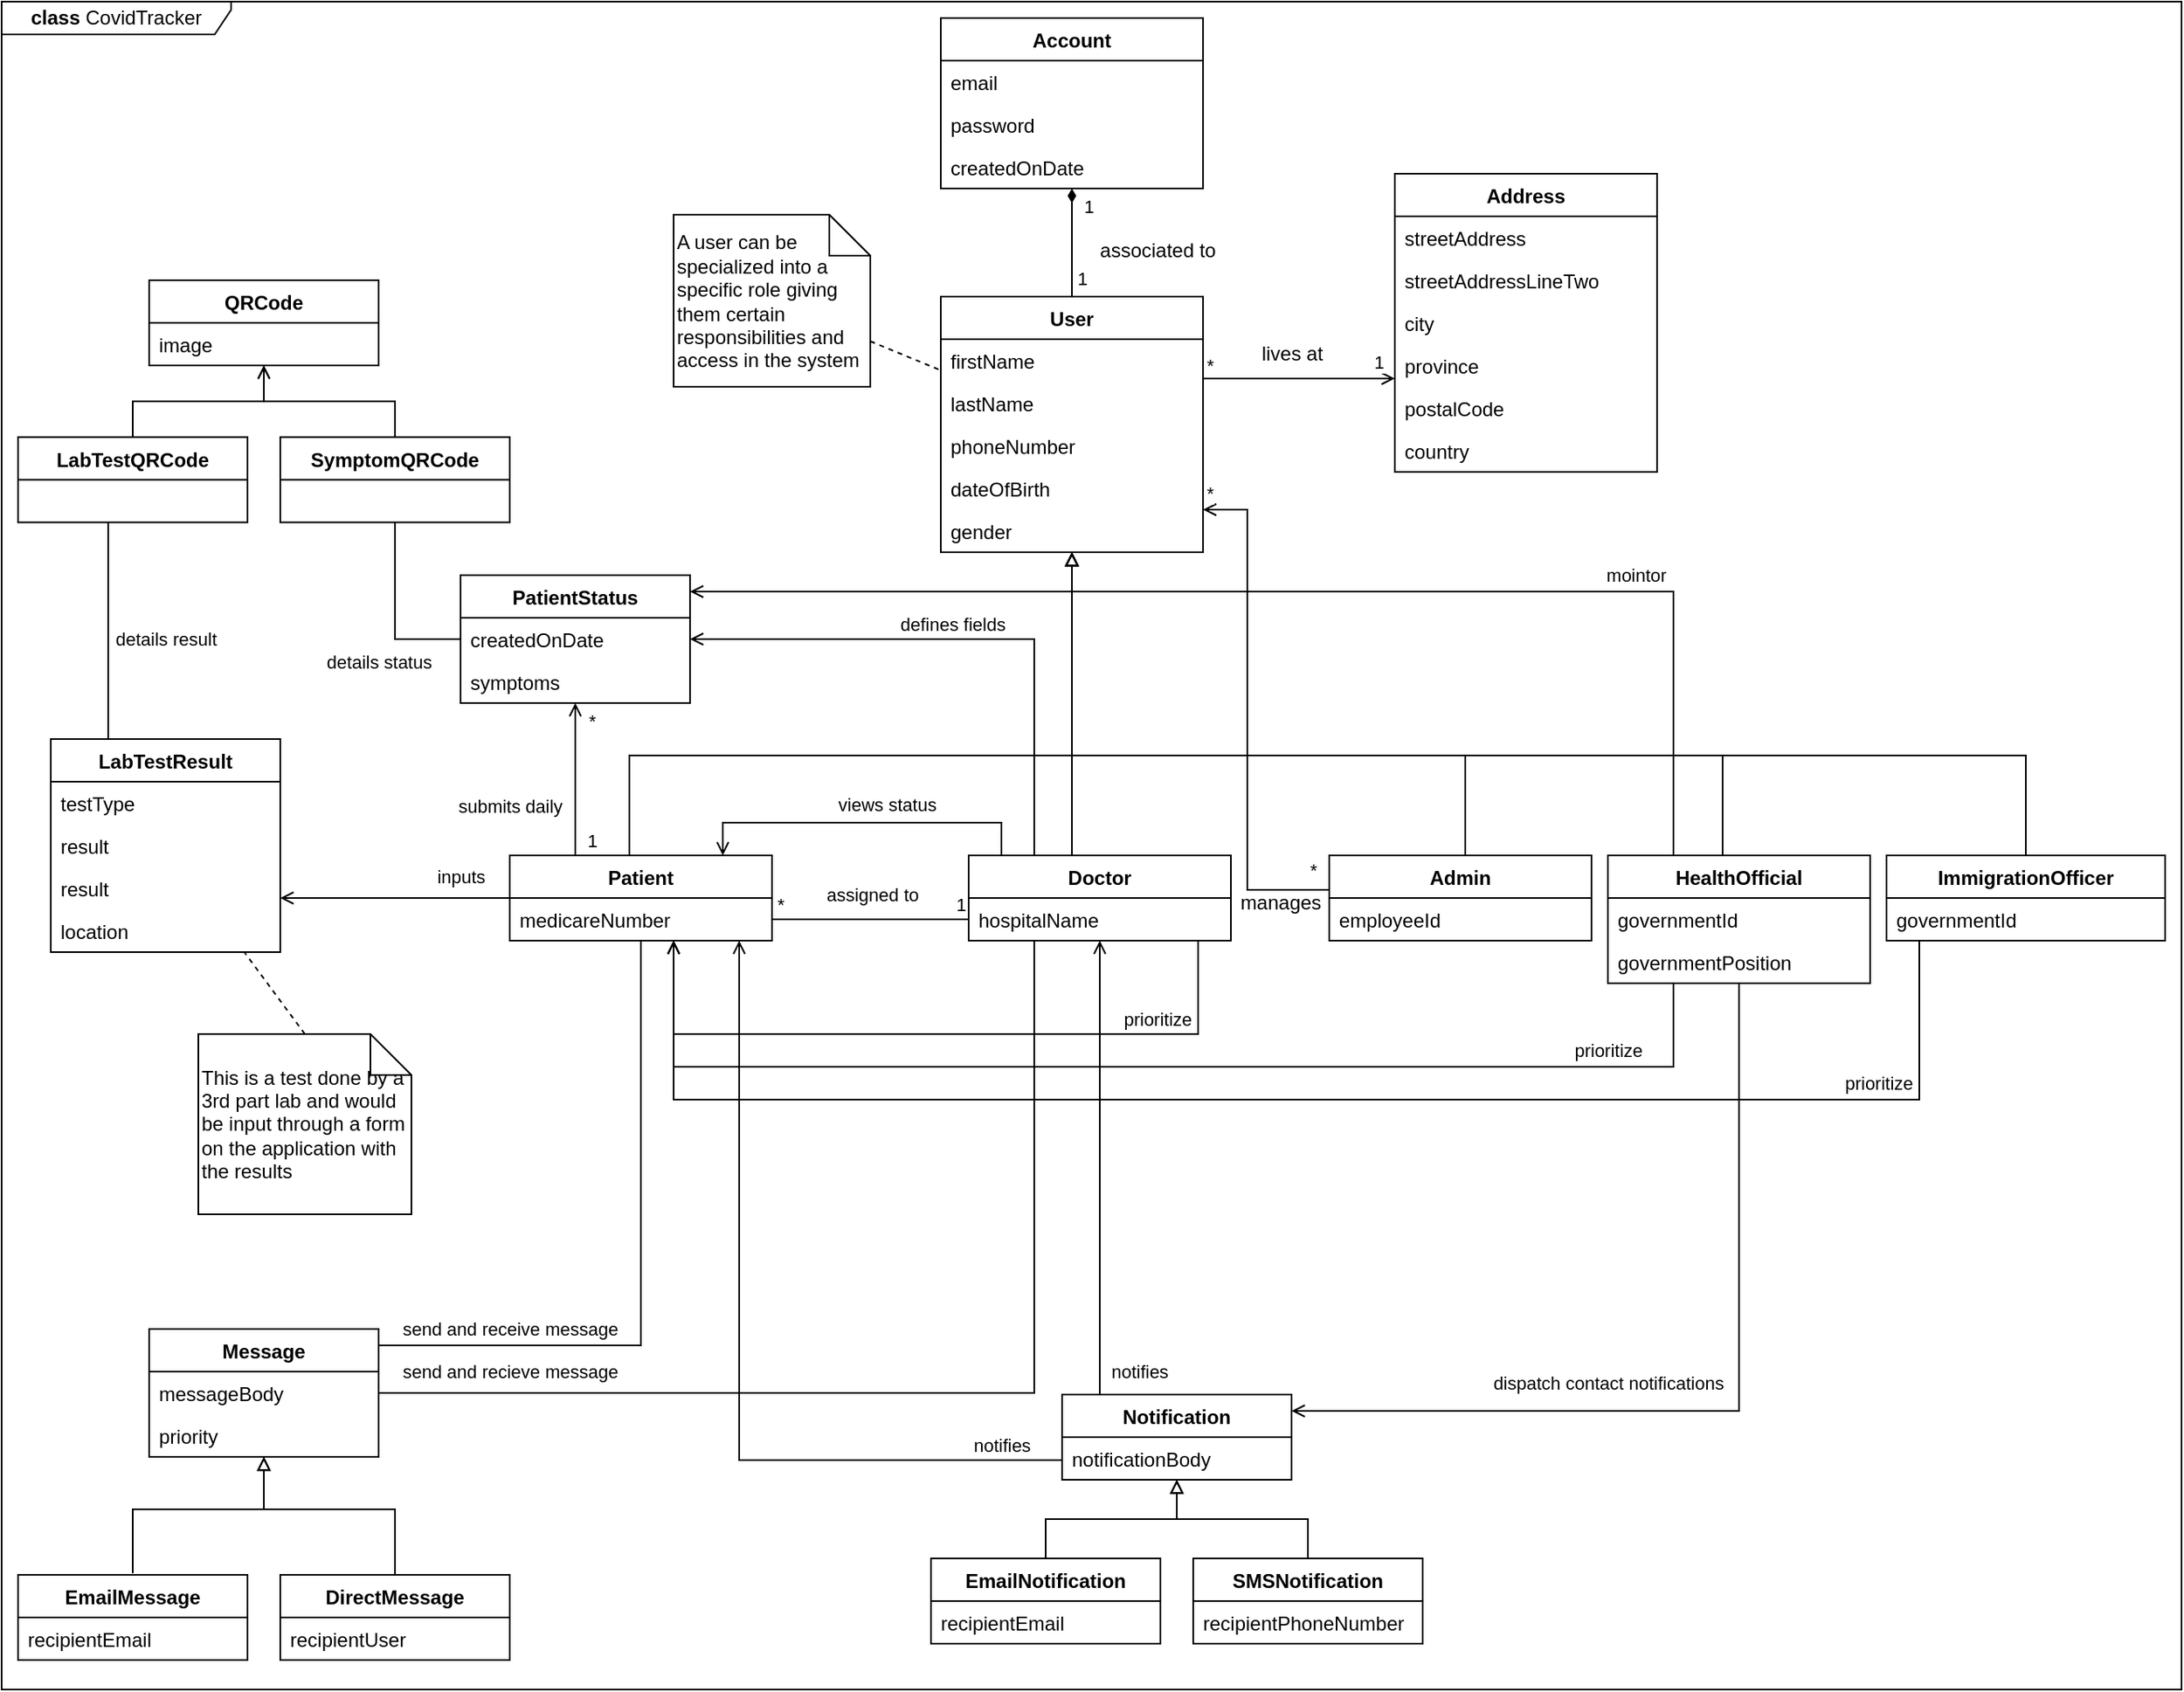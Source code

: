 <mxfile version="16.6.1" type="google" pages="3"><diagram name="Domain Model" id="DgRZ6ftnuOSrPD52bk1x"><mxGraphModel dx="2545" dy="974" grid="1" gridSize="10" guides="1" tooltips="1" connect="1" arrows="1" fold="1" page="1" pageScale="1" pageWidth="827" pageHeight="1169" math="0" shadow="0"><root><mxCell id="9t1IxfM8CM7U0bSCkdYc-0"/><mxCell id="9t1IxfM8CM7U0bSCkdYc-1" parent="9t1IxfM8CM7U0bSCkdYc-0"/><mxCell id="9t1IxfM8CM7U0bSCkdYc-2" value="&lt;b&gt;class&amp;nbsp;&lt;/b&gt;CovidTracker" style="shape=umlFrame;whiteSpace=wrap;html=1;width=140;height=20;" parent="9t1IxfM8CM7U0bSCkdYc-1" vertex="1"><mxGeometry x="-380" y="100" width="1330" height="1030" as="geometry"/></mxCell><mxCell id="9t1IxfM8CM7U0bSCkdYc-9" value="Address" style="swimlane;fontStyle=1;align=center;verticalAlign=top;childLayout=stackLayout;horizontal=1;startSize=26;horizontalStack=0;resizeParent=1;resizeParentMax=0;resizeLast=0;collapsible=1;marginBottom=0;" parent="9t1IxfM8CM7U0bSCkdYc-1" vertex="1"><mxGeometry x="470" y="205" width="160" height="182" as="geometry"/></mxCell><mxCell id="9t1IxfM8CM7U0bSCkdYc-10" value="streetAddress" style="text;strokeColor=none;fillColor=none;align=left;verticalAlign=top;spacingLeft=4;spacingRight=4;overflow=hidden;rotatable=0;points=[[0,0.5],[1,0.5]];portConstraint=eastwest;" parent="9t1IxfM8CM7U0bSCkdYc-9" vertex="1"><mxGeometry y="26" width="160" height="26" as="geometry"/></mxCell><mxCell id="9t1IxfM8CM7U0bSCkdYc-11" value="streetAddressLineTwo" style="text;strokeColor=none;fillColor=none;align=left;verticalAlign=top;spacingLeft=4;spacingRight=4;overflow=hidden;rotatable=0;points=[[0,0.5],[1,0.5]];portConstraint=eastwest;" parent="9t1IxfM8CM7U0bSCkdYc-9" vertex="1"><mxGeometry y="52" width="160" height="26" as="geometry"/></mxCell><mxCell id="9t1IxfM8CM7U0bSCkdYc-12" value="city" style="text;strokeColor=none;fillColor=none;align=left;verticalAlign=top;spacingLeft=4;spacingRight=4;overflow=hidden;rotatable=0;points=[[0,0.5],[1,0.5]];portConstraint=eastwest;" parent="9t1IxfM8CM7U0bSCkdYc-9" vertex="1"><mxGeometry y="78" width="160" height="26" as="geometry"/></mxCell><mxCell id="9t1IxfM8CM7U0bSCkdYc-13" value="province" style="text;strokeColor=none;fillColor=none;align=left;verticalAlign=top;spacingLeft=4;spacingRight=4;overflow=hidden;rotatable=0;points=[[0,0.5],[1,0.5]];portConstraint=eastwest;" parent="9t1IxfM8CM7U0bSCkdYc-9" vertex="1"><mxGeometry y="104" width="160" height="26" as="geometry"/></mxCell><mxCell id="9t1IxfM8CM7U0bSCkdYc-14" value="postalCode" style="text;strokeColor=none;fillColor=none;align=left;verticalAlign=top;spacingLeft=4;spacingRight=4;overflow=hidden;rotatable=0;points=[[0,0.5],[1,0.5]];portConstraint=eastwest;" parent="9t1IxfM8CM7U0bSCkdYc-9" vertex="1"><mxGeometry y="130" width="160" height="26" as="geometry"/></mxCell><mxCell id="9t1IxfM8CM7U0bSCkdYc-15" value="country" style="text;strokeColor=none;fillColor=none;align=left;verticalAlign=top;spacingLeft=4;spacingRight=4;overflow=hidden;rotatable=0;points=[[0,0.5],[1,0.5]];portConstraint=eastwest;" parent="9t1IxfM8CM7U0bSCkdYc-9" vertex="1"><mxGeometry y="156" width="160" height="26" as="geometry"/></mxCell><mxCell id="9t1IxfM8CM7U0bSCkdYc-16" style="edgeStyle=orthogonalEdgeStyle;rounded=0;orthogonalLoop=1;jettySize=auto;html=1;endArrow=open;endFill=0;" parent="9t1IxfM8CM7U0bSCkdYc-1" source="9t1IxfM8CM7U0bSCkdYc-122" target="9t1IxfM8CM7U0bSCkdYc-9" edge="1"><mxGeometry relative="1" as="geometry"><mxPoint x="353" y="99.0" as="sourcePoint"/><Array as="points"><mxPoint x="430" y="330"/><mxPoint x="430" y="330"/></Array></mxGeometry></mxCell><mxCell id="9t1IxfM8CM7U0bSCkdYc-17" value="&lt;font style=&quot;font-size: 12px&quot;&gt;lives at&lt;/font&gt;" style="edgeLabel;html=1;align=center;verticalAlign=middle;resizable=0;points=[];" parent="9t1IxfM8CM7U0bSCkdYc-16" vertex="1" connectable="0"><mxGeometry x="0.204" y="-3" relative="1" as="geometry"><mxPoint x="-17" y="-18" as="offset"/></mxGeometry></mxCell><mxCell id="9t1IxfM8CM7U0bSCkdYc-18" value="*" style="edgeLabel;html=1;align=center;verticalAlign=middle;resizable=0;points=[];" parent="9t1IxfM8CM7U0bSCkdYc-16" vertex="1" connectable="0"><mxGeometry x="-0.66" relative="1" as="geometry"><mxPoint x="-16" y="-8" as="offset"/></mxGeometry></mxCell><mxCell id="9t1IxfM8CM7U0bSCkdYc-19" value="1" style="edgeLabel;html=1;align=center;verticalAlign=middle;resizable=0;points=[];" parent="9t1IxfM8CM7U0bSCkdYc-16" vertex="1" connectable="0"><mxGeometry x="0.746" y="-3" relative="1" as="geometry"><mxPoint x="5" y="-13" as="offset"/></mxGeometry></mxCell><mxCell id="9t1IxfM8CM7U0bSCkdYc-20" style="edgeStyle=orthogonalEdgeStyle;rounded=0;orthogonalLoop=1;jettySize=auto;html=1;endArrow=block;endFill=0;" parent="9t1IxfM8CM7U0bSCkdYc-1" source="9t1IxfM8CM7U0bSCkdYc-56" edge="1"><mxGeometry relative="1" as="geometry"><mxPoint x="513" y="540" as="sourcePoint"/><mxPoint x="273" y="436" as="targetPoint"/><Array as="points"><mxPoint x="513" y="560"/><mxPoint x="273" y="560"/></Array></mxGeometry></mxCell><mxCell id="9t1IxfM8CM7U0bSCkdYc-21" style="edgeStyle=orthogonalEdgeStyle;rounded=0;orthogonalLoop=1;jettySize=auto;html=1;endArrow=open;endFill=0;" parent="9t1IxfM8CM7U0bSCkdYc-1" source="9t1IxfM8CM7U0bSCkdYc-56" target="9t1IxfM8CM7U0bSCkdYc-122" edge="1"><mxGeometry relative="1" as="geometry"><mxPoint x="423" y="469" as="sourcePoint"/><mxPoint x="353" y="330" as="targetPoint"/><Array as="points"><mxPoint x="380" y="642"/><mxPoint x="380" y="410"/></Array></mxGeometry></mxCell><mxCell id="9t1IxfM8CM7U0bSCkdYc-22" value="&lt;font style=&quot;font-size: 12px&quot;&gt;manages&lt;/font&gt;" style="edgeLabel;html=1;align=center;verticalAlign=middle;resizable=0;points=[];" parent="9t1IxfM8CM7U0bSCkdYc-21" vertex="1" connectable="0"><mxGeometry x="-0.278" y="2" relative="1" as="geometry"><mxPoint x="22" y="69" as="offset"/></mxGeometry></mxCell><mxCell id="9t1IxfM8CM7U0bSCkdYc-23" value="*" style="edgeLabel;html=1;align=center;verticalAlign=middle;resizable=0;points=[];" parent="9t1IxfM8CM7U0bSCkdYc-21" vertex="1" connectable="0"><mxGeometry x="-0.509" y="1" relative="1" as="geometry"><mxPoint x="41" y="14" as="offset"/></mxGeometry></mxCell><mxCell id="9t1IxfM8CM7U0bSCkdYc-24" value="*" style="edgeLabel;html=1;align=center;verticalAlign=middle;resizable=0;points=[];" parent="9t1IxfM8CM7U0bSCkdYc-21" vertex="1" connectable="0"><mxGeometry x="0.875" y="1" relative="1" as="geometry"><mxPoint x="-16" y="-11" as="offset"/></mxGeometry></mxCell><mxCell id="9t1IxfM8CM7U0bSCkdYc-25" style="edgeStyle=orthogonalEdgeStyle;rounded=0;orthogonalLoop=1;jettySize=auto;html=1;endArrow=block;endFill=0;" parent="9t1IxfM8CM7U0bSCkdYc-1" source="9t1IxfM8CM7U0bSCkdYc-46" edge="1"><mxGeometry relative="1" as="geometry"><mxPoint x="13" y="540" as="sourcePoint"/><mxPoint x="273" y="436" as="targetPoint"/><Array as="points"><mxPoint x="3" y="560"/><mxPoint x="273" y="560"/></Array></mxGeometry></mxCell><mxCell id="9t1IxfM8CM7U0bSCkdYc-26" style="edgeStyle=orthogonalEdgeStyle;rounded=0;orthogonalLoop=1;jettySize=auto;html=1;endArrow=none;endFill=0;" parent="9t1IxfM8CM7U0bSCkdYc-1" source="9t1IxfM8CM7U0bSCkdYc-46" target="9t1IxfM8CM7U0bSCkdYc-54" edge="1"><mxGeometry relative="1" as="geometry"><mxPoint x="100" y="660.0" as="sourcePoint"/><mxPoint x="210" y="660.0" as="targetPoint"/><Array as="points"><mxPoint x="180" y="660.0"/><mxPoint x="180" y="660.0"/></Array></mxGeometry></mxCell><mxCell id="9t1IxfM8CM7U0bSCkdYc-27" value="1" style="edgeLabel;html=1;align=center;verticalAlign=middle;resizable=0;points=[];" parent="9t1IxfM8CM7U0bSCkdYc-26" vertex="1" connectable="0"><mxGeometry x="0.794" y="1" relative="1" as="geometry"><mxPoint x="7" y="-8" as="offset"/></mxGeometry></mxCell><mxCell id="9t1IxfM8CM7U0bSCkdYc-28" value="assigned to" style="edgeLabel;html=1;align=center;verticalAlign=middle;resizable=0;points=[];" parent="9t1IxfM8CM7U0bSCkdYc-26" vertex="1" connectable="0"><mxGeometry x="0.158" y="2" relative="1" as="geometry"><mxPoint x="-9" y="-13" as="offset"/></mxGeometry></mxCell><mxCell id="9t1IxfM8CM7U0bSCkdYc-29" value="*" style="edgeLabel;html=1;align=center;verticalAlign=middle;resizable=0;points=[];" parent="9t1IxfM8CM7U0bSCkdYc-26" vertex="1" connectable="0"><mxGeometry x="-0.738" y="1" relative="1" as="geometry"><mxPoint x="-11" y="-8" as="offset"/></mxGeometry></mxCell><mxCell id="9t1IxfM8CM7U0bSCkdYc-30" style="edgeStyle=orthogonalEdgeStyle;rounded=0;orthogonalLoop=1;jettySize=auto;html=1;endArrow=block;endFill=0;" parent="9t1IxfM8CM7U0bSCkdYc-1" source="9t1IxfM8CM7U0bSCkdYc-64" edge="1"><mxGeometry relative="1" as="geometry"><mxPoint x="948" y="690" as="sourcePoint"/><mxPoint x="273" y="436" as="targetPoint"/><Array as="points"><mxPoint x="855" y="560"/><mxPoint x="273" y="560"/></Array></mxGeometry></mxCell><mxCell id="9t1IxfM8CM7U0bSCkdYc-31" style="edgeStyle=orthogonalEdgeStyle;rounded=0;orthogonalLoop=1;jettySize=auto;html=1;endArrow=block;endFill=0;" parent="9t1IxfM8CM7U0bSCkdYc-1" source="9t1IxfM8CM7U0bSCkdYc-59" edge="1"><mxGeometry relative="1" as="geometry"><mxPoint x="713" y="540" as="sourcePoint"/><mxPoint x="273" y="436" as="targetPoint"/><Array as="points"><mxPoint x="670" y="560"/><mxPoint x="273" y="560"/></Array></mxGeometry></mxCell><mxCell id="9t1IxfM8CM7U0bSCkdYc-32" style="edgeStyle=orthogonalEdgeStyle;rounded=0;orthogonalLoop=1;jettySize=auto;html=1;endArrow=block;endFill=0;" parent="9t1IxfM8CM7U0bSCkdYc-1" source="9t1IxfM8CM7U0bSCkdYc-54" target="9t1IxfM8CM7U0bSCkdYc-122" edge="1"><mxGeometry relative="1" as="geometry"><mxPoint x="283" y="540" as="sourcePoint"/><mxPoint x="273" y="436" as="targetPoint"/><Array as="points"><mxPoint x="273" y="580"/><mxPoint x="273" y="580"/></Array></mxGeometry></mxCell><mxCell id="9t1IxfM8CM7U0bSCkdYc-39" style="edgeStyle=orthogonalEdgeStyle;rounded=0;orthogonalLoop=1;jettySize=auto;html=1;endArrow=diamondThin;endFill=1;startArrow=none;startFill=0;" parent="9t1IxfM8CM7U0bSCkdYc-1" source="9t1IxfM8CM7U0bSCkdYc-122" target="9t1IxfM8CM7U0bSCkdYc-116" edge="1"><mxGeometry relative="1" as="geometry"><Array as="points"/><mxPoint x="273" y="280" as="sourcePoint"/><mxPoint x="273" y="216.0" as="targetPoint"/></mxGeometry></mxCell><mxCell id="9t1IxfM8CM7U0bSCkdYc-40" value="1" style="edgeLabel;html=1;align=center;verticalAlign=middle;resizable=0;points=[];" parent="9t1IxfM8CM7U0bSCkdYc-39" connectable="0" vertex="1"><mxGeometry x="-0.683" relative="1" as="geometry"><mxPoint x="6" y="-1" as="offset"/></mxGeometry></mxCell><mxCell id="9t1IxfM8CM7U0bSCkdYc-41" value="1" style="edgeLabel;html=1;align=center;verticalAlign=middle;resizable=0;points=[];" parent="9t1IxfM8CM7U0bSCkdYc-39" connectable="0" vertex="1"><mxGeometry x="0.683" y="-1" relative="1" as="geometry"><mxPoint x="9" as="offset"/></mxGeometry></mxCell><mxCell id="9t1IxfM8CM7U0bSCkdYc-42" style="edgeStyle=orthogonalEdgeStyle;rounded=0;orthogonalLoop=1;jettySize=auto;html=1;exitX=0.25;exitY=0;exitDx=0;exitDy=0;startArrow=none;startFill=0;endArrow=open;endFill=0;" parent="9t1IxfM8CM7U0bSCkdYc-1" source="9t1IxfM8CM7U0bSCkdYc-46" target="9t1IxfM8CM7U0bSCkdYc-96" edge="1"><mxGeometry relative="1" as="geometry"/></mxCell><mxCell id="9t1IxfM8CM7U0bSCkdYc-43" value="submits daily" style="edgeLabel;html=1;align=center;verticalAlign=middle;resizable=0;points=[];" parent="9t1IxfM8CM7U0bSCkdYc-42" vertex="1" connectable="0"><mxGeometry x="-0.697" y="-1" relative="1" as="geometry"><mxPoint x="-41" y="-16" as="offset"/></mxGeometry></mxCell><mxCell id="9t1IxfM8CM7U0bSCkdYc-44" value="1" style="edgeLabel;html=1;align=center;verticalAlign=middle;resizable=0;points=[];" parent="9t1IxfM8CM7U0bSCkdYc-42" vertex="1" connectable="0"><mxGeometry x="-0.72" relative="1" as="geometry"><mxPoint x="10" y="4" as="offset"/></mxGeometry></mxCell><mxCell id="9t1IxfM8CM7U0bSCkdYc-45" value="*" style="edgeLabel;html=1;align=center;verticalAlign=middle;resizable=0;points=[];" parent="9t1IxfM8CM7U0bSCkdYc-42" vertex="1" connectable="0"><mxGeometry x="0.776" y="2" relative="1" as="geometry"><mxPoint x="12" as="offset"/></mxGeometry></mxCell><mxCell id="9t1IxfM8CM7U0bSCkdYc-46" value="Patient" style="swimlane;fontStyle=1;align=center;verticalAlign=top;childLayout=stackLayout;horizontal=1;startSize=26;horizontalStack=0;resizeParent=1;resizeParentMax=0;resizeLast=0;collapsible=1;marginBottom=0;" parent="9t1IxfM8CM7U0bSCkdYc-1" vertex="1"><mxGeometry x="-70" y="621.0" width="160" height="52" as="geometry"/></mxCell><mxCell id="9t1IxfM8CM7U0bSCkdYc-47" value="medicareNumber" style="text;strokeColor=none;fillColor=none;align=left;verticalAlign=top;spacingLeft=4;spacingRight=4;overflow=hidden;rotatable=0;points=[[0,0.5],[1,0.5]];portConstraint=eastwest;" parent="9t1IxfM8CM7U0bSCkdYc-46" vertex="1"><mxGeometry y="26" width="160" height="26" as="geometry"/></mxCell><mxCell id="9t1IxfM8CM7U0bSCkdYc-48" style="edgeStyle=orthogonalEdgeStyle;rounded=0;orthogonalLoop=1;jettySize=auto;html=1;startArrow=none;startFill=0;endArrow=none;endFill=0;" parent="9t1IxfM8CM7U0bSCkdYc-1" source="9t1IxfM8CM7U0bSCkdYc-54" target="9t1IxfM8CM7U0bSCkdYc-85" edge="1"><mxGeometry relative="1" as="geometry"><Array as="points"><mxPoint x="250" y="949"/></Array></mxGeometry></mxCell><mxCell id="9t1IxfM8CM7U0bSCkdYc-49" value="send and recieve message" style="edgeLabel;html=1;align=center;verticalAlign=middle;resizable=0;points=[];" parent="9t1IxfM8CM7U0bSCkdYc-48" vertex="1" connectable="0"><mxGeometry x="0.113" y="2" relative="1" as="geometry"><mxPoint x="-220" y="-15" as="offset"/></mxGeometry></mxCell><mxCell id="9t1IxfM8CM7U0bSCkdYc-50" style="edgeStyle=orthogonalEdgeStyle;rounded=0;orthogonalLoop=1;jettySize=auto;html=1;exitX=0.25;exitY=0;exitDx=0;exitDy=0;startArrow=none;startFill=0;endArrow=open;endFill=0;" parent="9t1IxfM8CM7U0bSCkdYc-1" source="9t1IxfM8CM7U0bSCkdYc-54" target="9t1IxfM8CM7U0bSCkdYc-96" edge="1"><mxGeometry relative="1" as="geometry"><Array as="points"><mxPoint x="250" y="489"/></Array></mxGeometry></mxCell><mxCell id="9t1IxfM8CM7U0bSCkdYc-51" value="defines fields" style="edgeLabel;html=1;align=center;verticalAlign=middle;resizable=0;points=[];" parent="9t1IxfM8CM7U0bSCkdYc-50" vertex="1" connectable="0"><mxGeometry x="0.123" relative="1" as="geometry"><mxPoint x="10" y="-9" as="offset"/></mxGeometry></mxCell><mxCell id="9t1IxfM8CM7U0bSCkdYc-52" style="edgeStyle=orthogonalEdgeStyle;rounded=0;orthogonalLoop=1;jettySize=auto;html=1;exitX=0;exitY=0;exitDx=0;exitDy=0;startArrow=none;startFill=0;endArrow=open;endFill=0;" parent="9t1IxfM8CM7U0bSCkdYc-1" source="9t1IxfM8CM7U0bSCkdYc-54" target="9t1IxfM8CM7U0bSCkdYc-46" edge="1"><mxGeometry relative="1" as="geometry"><Array as="points"><mxPoint x="230" y="621"/><mxPoint x="230" y="601"/><mxPoint x="60" y="601"/></Array></mxGeometry></mxCell><mxCell id="9t1IxfM8CM7U0bSCkdYc-53" value="views status" style="edgeLabel;html=1;align=center;verticalAlign=middle;resizable=0;points=[];" parent="9t1IxfM8CM7U0bSCkdYc-52" vertex="1" connectable="0"><mxGeometry x="-0.043" relative="1" as="geometry"><mxPoint y="-11" as="offset"/></mxGeometry></mxCell><mxCell id="9t1IxfM8CM7U0bSCkdYc-54" value="Doctor" style="swimlane;fontStyle=1;align=center;verticalAlign=top;childLayout=stackLayout;horizontal=1;startSize=26;horizontalStack=0;resizeParent=1;resizeParentMax=0;resizeLast=0;collapsible=1;marginBottom=0;" parent="9t1IxfM8CM7U0bSCkdYc-1" vertex="1"><mxGeometry x="210" y="621.0" width="160" height="52" as="geometry"/></mxCell><mxCell id="9t1IxfM8CM7U0bSCkdYc-55" value="hospitalName" style="text;strokeColor=none;fillColor=none;align=left;verticalAlign=top;spacingLeft=4;spacingRight=4;overflow=hidden;rotatable=0;points=[[0,0.5],[1,0.5]];portConstraint=eastwest;" parent="9t1IxfM8CM7U0bSCkdYc-54" vertex="1"><mxGeometry y="26" width="160" height="26" as="geometry"/></mxCell><mxCell id="9t1IxfM8CM7U0bSCkdYc-56" value="Admin" style="swimlane;fontStyle=1;align=center;verticalAlign=top;childLayout=stackLayout;horizontal=1;startSize=26;horizontalStack=0;resizeParent=1;resizeParentMax=0;resizeLast=0;collapsible=1;marginBottom=0;" parent="9t1IxfM8CM7U0bSCkdYc-1" vertex="1"><mxGeometry x="430" y="621.0" width="160" height="52" as="geometry"/></mxCell><mxCell id="9t1IxfM8CM7U0bSCkdYc-57" value="employeeId" style="text;strokeColor=none;fillColor=none;align=left;verticalAlign=top;spacingLeft=4;spacingRight=4;overflow=hidden;rotatable=0;points=[[0,0.5],[1,0.5]];portConstraint=eastwest;" parent="9t1IxfM8CM7U0bSCkdYc-56" vertex="1"><mxGeometry y="26" width="160" height="26" as="geometry"/></mxCell><mxCell id="9t1IxfM8CM7U0bSCkdYc-58" value="mointor" style="edgeStyle=orthogonalEdgeStyle;rounded=0;orthogonalLoop=1;jettySize=auto;html=1;exitX=0.25;exitY=0;exitDx=0;exitDy=0;startArrow=none;startFill=0;endArrow=open;endFill=0;" parent="9t1IxfM8CM7U0bSCkdYc-1" source="9t1IxfM8CM7U0bSCkdYc-59" target="9t1IxfM8CM7U0bSCkdYc-96" edge="1"><mxGeometry x="-0.517" y="-10" relative="1" as="geometry"><Array as="points"><mxPoint x="640" y="621"/><mxPoint x="640" y="460"/></Array><mxPoint as="offset"/></mxGeometry></mxCell><mxCell id="9t1IxfM8CM7U0bSCkdYc-59" value="HealthOfficial" style="swimlane;fontStyle=1;align=center;verticalAlign=top;childLayout=stackLayout;horizontal=1;startSize=26;horizontalStack=0;resizeParent=1;resizeParentMax=0;resizeLast=0;collapsible=1;marginBottom=0;" parent="9t1IxfM8CM7U0bSCkdYc-1" vertex="1"><mxGeometry x="600" y="621.0" width="160" height="78" as="geometry"/></mxCell><mxCell id="9t1IxfM8CM7U0bSCkdYc-60" value="governmentId" style="text;strokeColor=none;fillColor=none;align=left;verticalAlign=top;spacingLeft=4;spacingRight=4;overflow=hidden;rotatable=0;points=[[0,0.5],[1,0.5]];portConstraint=eastwest;" parent="9t1IxfM8CM7U0bSCkdYc-59" vertex="1"><mxGeometry y="26" width="160" height="26" as="geometry"/></mxCell><mxCell id="9t1IxfM8CM7U0bSCkdYc-61" value="governmentPosition" style="text;strokeColor=none;fillColor=none;align=left;verticalAlign=top;spacingLeft=4;spacingRight=4;overflow=hidden;rotatable=0;points=[[0,0.5],[1,0.5]];portConstraint=eastwest;" parent="9t1IxfM8CM7U0bSCkdYc-59" vertex="1"><mxGeometry y="52" width="160" height="26" as="geometry"/></mxCell><mxCell id="9t1IxfM8CM7U0bSCkdYc-62" style="edgeStyle=orthogonalEdgeStyle;rounded=0;orthogonalLoop=1;jettySize=auto;html=1;startArrow=none;startFill=0;endArrow=open;endFill=0;" parent="9t1IxfM8CM7U0bSCkdYc-1" source="9t1IxfM8CM7U0bSCkdYc-64" target="9t1IxfM8CM7U0bSCkdYc-46" edge="1"><mxGeometry relative="1" as="geometry"><Array as="points"><mxPoint x="790" y="770"/><mxPoint x="30" y="770"/></Array></mxGeometry></mxCell><mxCell id="9t1IxfM8CM7U0bSCkdYc-63" value="prioritize" style="edgeLabel;html=1;align=center;verticalAlign=middle;resizable=0;points=[];" parent="9t1IxfM8CM7U0bSCkdYc-62" vertex="1" connectable="0"><mxGeometry x="-0.716" y="-2" relative="1" as="geometry"><mxPoint x="13" y="-8" as="offset"/></mxGeometry></mxCell><mxCell id="9t1IxfM8CM7U0bSCkdYc-64" value="ImmigrationOfficer" style="swimlane;fontStyle=1;align=center;verticalAlign=top;childLayout=stackLayout;horizontal=1;startSize=26;horizontalStack=0;resizeParent=1;resizeParentMax=0;resizeLast=0;collapsible=1;marginBottom=0;" parent="9t1IxfM8CM7U0bSCkdYc-1" vertex="1"><mxGeometry x="770" y="621" width="170" height="52" as="geometry"/></mxCell><mxCell id="9t1IxfM8CM7U0bSCkdYc-65" value="governmentId" style="text;strokeColor=none;fillColor=none;align=left;verticalAlign=top;spacingLeft=4;spacingRight=4;overflow=hidden;rotatable=0;points=[[0,0.5],[1,0.5]];portConstraint=eastwest;" parent="9t1IxfM8CM7U0bSCkdYc-64" vertex="1"><mxGeometry y="26" width="170" height="26" as="geometry"/></mxCell><mxCell id="9t1IxfM8CM7U0bSCkdYc-66" value="associated to" style="text;html=1;align=center;verticalAlign=middle;resizable=0;points=[];autosize=1;strokeColor=none;fillColor=none;" parent="9t1IxfM8CM7U0bSCkdYc-1" vertex="1"><mxGeometry x="280" y="242" width="90" height="20" as="geometry"/></mxCell><mxCell id="9t1IxfM8CM7U0bSCkdYc-67" style="edgeStyle=orthogonalEdgeStyle;rounded=0;orthogonalLoop=1;jettySize=auto;html=1;endArrow=none;endFill=0;" parent="9t1IxfM8CM7U0bSCkdYc-1" source="9t1IxfM8CM7U0bSCkdYc-104" target="9t1IxfM8CM7U0bSCkdYc-96" edge="1"><mxGeometry relative="1" as="geometry"><Array as="points"><mxPoint x="-140" y="489"/></Array></mxGeometry></mxCell><mxCell id="9t1IxfM8CM7U0bSCkdYc-68" value="details status" style="edgeLabel;html=1;align=center;verticalAlign=middle;resizable=0;points=[];" parent="9t1IxfM8CM7U0bSCkdYc-67" vertex="1" connectable="0"><mxGeometry x="-0.196" y="-2" relative="1" as="geometry"><mxPoint x="-8" y="40" as="offset"/></mxGeometry></mxCell><mxCell id="9t1IxfM8CM7U0bSCkdYc-69" value="QRCode" style="swimlane;fontStyle=1;childLayout=stackLayout;horizontal=1;startSize=26;fillColor=none;horizontalStack=0;resizeParent=1;resizeParentMax=0;resizeLast=0;collapsible=1;marginBottom=0;" parent="9t1IxfM8CM7U0bSCkdYc-1" vertex="1"><mxGeometry x="-290" y="270" width="140" height="52" as="geometry"/></mxCell><mxCell id="9t1IxfM8CM7U0bSCkdYc-70" value="image" style="text;strokeColor=none;fillColor=none;align=left;verticalAlign=top;spacingLeft=4;spacingRight=4;overflow=hidden;rotatable=0;points=[[0,0.5],[1,0.5]];portConstraint=eastwest;" parent="9t1IxfM8CM7U0bSCkdYc-69" vertex="1"><mxGeometry y="26" width="140" height="26" as="geometry"/></mxCell><mxCell id="9t1IxfM8CM7U0bSCkdYc-71" style="edgeStyle=orthogonalEdgeStyle;rounded=0;orthogonalLoop=1;jettySize=auto;html=1;endArrow=open;endFill=0;startArrow=none;startFill=0;" parent="9t1IxfM8CM7U0bSCkdYc-1" source="9t1IxfM8CM7U0bSCkdYc-75" target="9t1IxfM8CM7U0bSCkdYc-54" edge="1"><mxGeometry relative="1" as="geometry"><Array as="points"><mxPoint x="290" y="890"/><mxPoint x="290" y="890"/></Array></mxGeometry></mxCell><mxCell id="9t1IxfM8CM7U0bSCkdYc-72" value="notifies" style="edgeLabel;html=1;align=center;verticalAlign=middle;resizable=0;points=[];" parent="9t1IxfM8CM7U0bSCkdYc-71" vertex="1" connectable="0"><mxGeometry x="0.178" relative="1" as="geometry"><mxPoint x="24" y="149" as="offset"/></mxGeometry></mxCell><mxCell id="9t1IxfM8CM7U0bSCkdYc-73" style="edgeStyle=orthogonalEdgeStyle;rounded=0;orthogonalLoop=1;jettySize=auto;html=1;endArrow=open;endFill=0;startArrow=none;startFill=0;" parent="9t1IxfM8CM7U0bSCkdYc-1" source="9t1IxfM8CM7U0bSCkdYc-75" target="9t1IxfM8CM7U0bSCkdYc-46" edge="1"><mxGeometry relative="1" as="geometry"><Array as="points"><mxPoint x="70" y="990"/></Array></mxGeometry></mxCell><mxCell id="9t1IxfM8CM7U0bSCkdYc-74" value="notifies" style="edgeLabel;html=1;align=center;verticalAlign=middle;resizable=0;points=[];" parent="9t1IxfM8CM7U0bSCkdYc-73" vertex="1" connectable="0"><mxGeometry x="0.419" y="3" relative="1" as="geometry"><mxPoint x="163" y="158" as="offset"/></mxGeometry></mxCell><mxCell id="9t1IxfM8CM7U0bSCkdYc-75" value="Notification" style="swimlane;fontStyle=1;childLayout=stackLayout;horizontal=1;startSize=26;fillColor=none;horizontalStack=0;resizeParent=1;resizeParentMax=0;resizeLast=0;collapsible=1;marginBottom=0;" parent="9t1IxfM8CM7U0bSCkdYc-1" vertex="1"><mxGeometry x="267" y="950" width="140" height="52" as="geometry"/></mxCell><mxCell id="9t1IxfM8CM7U0bSCkdYc-76" value="notificationBody" style="text;strokeColor=none;fillColor=none;align=left;verticalAlign=top;spacingLeft=4;spacingRight=4;overflow=hidden;rotatable=0;points=[[0,0.5],[1,0.5]];portConstraint=eastwest;" parent="9t1IxfM8CM7U0bSCkdYc-75" vertex="1"><mxGeometry y="26" width="140" height="26" as="geometry"/></mxCell><mxCell id="9t1IxfM8CM7U0bSCkdYc-77" style="edgeStyle=orthogonalEdgeStyle;rounded=0;orthogonalLoop=1;jettySize=auto;html=1;startArrow=none;startFill=0;endArrow=open;endFill=0;" parent="9t1IxfM8CM7U0bSCkdYc-1" source="9t1IxfM8CM7U0bSCkdYc-59" target="9t1IxfM8CM7U0bSCkdYc-75" edge="1"><mxGeometry relative="1" as="geometry"><Array as="points"><mxPoint x="680" y="960"/></Array></mxGeometry></mxCell><mxCell id="9t1IxfM8CM7U0bSCkdYc-78" value="dispatch contact notifications" style="edgeLabel;html=1;align=center;verticalAlign=middle;resizable=0;points=[];" parent="9t1IxfM8CM7U0bSCkdYc-77" vertex="1" connectable="0"><mxGeometry x="-0.756" y="-1" relative="1" as="geometry"><mxPoint x="-79" y="179" as="offset"/></mxGeometry></mxCell><mxCell id="9t1IxfM8CM7U0bSCkdYc-79" style="edgeStyle=orthogonalEdgeStyle;rounded=0;orthogonalLoop=1;jettySize=auto;html=1;exitX=0.5;exitY=0;exitDx=0;exitDy=0;startArrow=none;startFill=0;endArrow=block;endFill=0;" parent="9t1IxfM8CM7U0bSCkdYc-1" source="9t1IxfM8CM7U0bSCkdYc-80" target="9t1IxfM8CM7U0bSCkdYc-75" edge="1"><mxGeometry relative="1" as="geometry"/></mxCell><mxCell id="9t1IxfM8CM7U0bSCkdYc-80" value="EmailNotification" style="swimlane;fontStyle=1;childLayout=stackLayout;horizontal=1;startSize=26;fillColor=none;horizontalStack=0;resizeParent=1;resizeParentMax=0;resizeLast=0;collapsible=1;marginBottom=0;" parent="9t1IxfM8CM7U0bSCkdYc-1" vertex="1"><mxGeometry x="187" y="1050" width="140" height="52" as="geometry"/></mxCell><mxCell id="9t1IxfM8CM7U0bSCkdYc-81" value="recipientEmail" style="text;strokeColor=none;fillColor=none;align=left;verticalAlign=top;spacingLeft=4;spacingRight=4;overflow=hidden;rotatable=0;points=[[0,0.5],[1,0.5]];portConstraint=eastwest;" parent="9t1IxfM8CM7U0bSCkdYc-80" vertex="1"><mxGeometry y="26" width="140" height="26" as="geometry"/></mxCell><mxCell id="9t1IxfM8CM7U0bSCkdYc-82" style="edgeStyle=orthogonalEdgeStyle;rounded=0;orthogonalLoop=1;jettySize=auto;html=1;exitX=0.5;exitY=0;exitDx=0;exitDy=0;startArrow=none;startFill=0;endArrow=block;endFill=0;" parent="9t1IxfM8CM7U0bSCkdYc-1" source="9t1IxfM8CM7U0bSCkdYc-83" target="9t1IxfM8CM7U0bSCkdYc-75" edge="1"><mxGeometry relative="1" as="geometry"/></mxCell><mxCell id="9t1IxfM8CM7U0bSCkdYc-83" value="SMSNotification" style="swimlane;fontStyle=1;childLayout=stackLayout;horizontal=1;startSize=26;fillColor=none;horizontalStack=0;resizeParent=1;resizeParentMax=0;resizeLast=0;collapsible=1;marginBottom=0;" parent="9t1IxfM8CM7U0bSCkdYc-1" vertex="1"><mxGeometry x="347" y="1050" width="140" height="52" as="geometry"/></mxCell><mxCell id="9t1IxfM8CM7U0bSCkdYc-84" value="recipientPhoneNumber" style="text;strokeColor=none;fillColor=none;align=left;verticalAlign=top;spacingLeft=4;spacingRight=4;overflow=hidden;rotatable=0;points=[[0,0.5],[1,0.5]];portConstraint=eastwest;" parent="9t1IxfM8CM7U0bSCkdYc-83" vertex="1"><mxGeometry y="26" width="140" height="26" as="geometry"/></mxCell><mxCell id="9t1IxfM8CM7U0bSCkdYc-85" value="Message" style="swimlane;fontStyle=1;childLayout=stackLayout;horizontal=1;startSize=26;fillColor=none;horizontalStack=0;resizeParent=1;resizeParentMax=0;resizeLast=0;collapsible=1;marginBottom=0;" parent="9t1IxfM8CM7U0bSCkdYc-1" vertex="1"><mxGeometry x="-290" y="910" width="140" height="78" as="geometry"/></mxCell><mxCell id="9t1IxfM8CM7U0bSCkdYc-86" value="messageBody" style="text;strokeColor=none;fillColor=none;align=left;verticalAlign=top;spacingLeft=4;spacingRight=4;overflow=hidden;rotatable=0;points=[[0,0.5],[1,0.5]];portConstraint=eastwest;" parent="9t1IxfM8CM7U0bSCkdYc-85" vertex="1"><mxGeometry y="26" width="140" height="26" as="geometry"/></mxCell><mxCell id="9t1IxfM8CM7U0bSCkdYc-87" value="priority" style="text;strokeColor=none;fillColor=none;align=left;verticalAlign=top;spacingLeft=4;spacingRight=4;overflow=hidden;rotatable=0;points=[[0,0.5],[1,0.5]];portConstraint=eastwest;" parent="9t1IxfM8CM7U0bSCkdYc-85" vertex="1"><mxGeometry y="52" width="140" height="26" as="geometry"/></mxCell><mxCell id="9t1IxfM8CM7U0bSCkdYc-88" style="edgeStyle=orthogonalEdgeStyle;rounded=0;orthogonalLoop=1;jettySize=auto;html=1;startArrow=none;startFill=0;endArrow=none;endFill=0;" parent="9t1IxfM8CM7U0bSCkdYc-1" source="9t1IxfM8CM7U0bSCkdYc-46" target="9t1IxfM8CM7U0bSCkdYc-85" edge="1"><mxGeometry relative="1" as="geometry"><Array as="points"><mxPoint x="10" y="920"/></Array></mxGeometry></mxCell><mxCell id="9t1IxfM8CM7U0bSCkdYc-89" value="send and receive message" style="edgeLabel;html=1;align=center;verticalAlign=middle;resizable=0;points=[];" parent="9t1IxfM8CM7U0bSCkdYc-88" vertex="1" connectable="0"><mxGeometry x="0.194" y="-2" relative="1" as="geometry"><mxPoint x="-78" y="-6" as="offset"/></mxGeometry></mxCell><mxCell id="9t1IxfM8CM7U0bSCkdYc-90" style="edgeStyle=orthogonalEdgeStyle;rounded=0;orthogonalLoop=1;jettySize=auto;html=1;exitX=0.5;exitY=0;exitDx=0;exitDy=0;startArrow=none;startFill=0;endArrow=block;endFill=0;" parent="9t1IxfM8CM7U0bSCkdYc-1" target="9t1IxfM8CM7U0bSCkdYc-85" edge="1"><mxGeometry relative="1" as="geometry"><mxPoint x="-300" y="1059" as="sourcePoint"/><mxPoint x="-219.995" y="961" as="targetPoint"/><Array as="points"><mxPoint x="-300" y="1020"/><mxPoint x="-220" y="1020"/></Array></mxGeometry></mxCell><mxCell id="9t1IxfM8CM7U0bSCkdYc-91" value="EmailMessage" style="swimlane;fontStyle=1;childLayout=stackLayout;horizontal=1;startSize=26;fillColor=none;horizontalStack=0;resizeParent=1;resizeParentMax=0;resizeLast=0;collapsible=1;marginBottom=0;" parent="9t1IxfM8CM7U0bSCkdYc-1" vertex="1"><mxGeometry x="-370" y="1060" width="140" height="52" as="geometry"/></mxCell><mxCell id="9t1IxfM8CM7U0bSCkdYc-92" value="recipientEmail" style="text;strokeColor=none;fillColor=none;align=left;verticalAlign=top;spacingLeft=4;spacingRight=4;overflow=hidden;rotatable=0;points=[[0,0.5],[1,0.5]];portConstraint=eastwest;" parent="9t1IxfM8CM7U0bSCkdYc-91" vertex="1"><mxGeometry y="26" width="140" height="26" as="geometry"/></mxCell><mxCell id="9t1IxfM8CM7U0bSCkdYc-93" style="edgeStyle=orthogonalEdgeStyle;rounded=0;orthogonalLoop=1;jettySize=auto;html=1;exitX=0.5;exitY=0;exitDx=0;exitDy=0;startArrow=none;startFill=0;endArrow=block;endFill=0;" parent="9t1IxfM8CM7U0bSCkdYc-1" target="9t1IxfM8CM7U0bSCkdYc-85" edge="1"><mxGeometry relative="1" as="geometry"><mxPoint x="-140" y="1060.0" as="sourcePoint"/><mxPoint x="-230" y="970" as="targetPoint"/><Array as="points"><mxPoint x="-140" y="1020"/><mxPoint x="-220" y="1020"/></Array></mxGeometry></mxCell><mxCell id="9t1IxfM8CM7U0bSCkdYc-94" value="DirectMessage" style="swimlane;fontStyle=1;childLayout=stackLayout;horizontal=1;startSize=26;fillColor=none;horizontalStack=0;resizeParent=1;resizeParentMax=0;resizeLast=0;collapsible=1;marginBottom=0;" parent="9t1IxfM8CM7U0bSCkdYc-1" vertex="1"><mxGeometry x="-210" y="1060" width="140" height="52" as="geometry"/></mxCell><mxCell id="9t1IxfM8CM7U0bSCkdYc-95" value="recipientUser" style="text;strokeColor=none;fillColor=none;align=left;verticalAlign=top;spacingLeft=4;spacingRight=4;overflow=hidden;rotatable=0;points=[[0,0.5],[1,0.5]];portConstraint=eastwest;" parent="9t1IxfM8CM7U0bSCkdYc-94" vertex="1"><mxGeometry y="26" width="140" height="26" as="geometry"/></mxCell><mxCell id="9t1IxfM8CM7U0bSCkdYc-96" value="PatientStatus" style="swimlane;fontStyle=1;childLayout=stackLayout;horizontal=1;startSize=26;fillColor=none;horizontalStack=0;resizeParent=1;resizeParentMax=0;resizeLast=0;collapsible=1;marginBottom=0;" parent="9t1IxfM8CM7U0bSCkdYc-1" vertex="1"><mxGeometry x="-100" y="450" width="140" height="78" as="geometry"/></mxCell><mxCell id="9t1IxfM8CM7U0bSCkdYc-97" value="createdOnDate" style="text;strokeColor=none;fillColor=none;align=left;verticalAlign=top;spacingLeft=4;spacingRight=4;overflow=hidden;rotatable=0;points=[[0,0.5],[1,0.5]];portConstraint=eastwest;" parent="9t1IxfM8CM7U0bSCkdYc-96" vertex="1"><mxGeometry y="26" width="140" height="26" as="geometry"/></mxCell><mxCell id="9t1IxfM8CM7U0bSCkdYc-98" value="symptoms" style="text;strokeColor=none;fillColor=none;align=left;verticalAlign=top;spacingLeft=4;spacingRight=4;overflow=hidden;rotatable=0;points=[[0,0.5],[1,0.5]];portConstraint=eastwest;" parent="9t1IxfM8CM7U0bSCkdYc-96" vertex="1"><mxGeometry y="52" width="140" height="26" as="geometry"/></mxCell><mxCell id="9t1IxfM8CM7U0bSCkdYc-99" style="edgeStyle=orthogonalEdgeStyle;rounded=0;orthogonalLoop=1;jettySize=auto;html=1;startArrow=none;startFill=0;endArrow=open;endFill=0;" parent="9t1IxfM8CM7U0bSCkdYc-1" source="9t1IxfM8CM7U0bSCkdYc-59" target="9t1IxfM8CM7U0bSCkdYc-46" edge="1"><mxGeometry relative="1" as="geometry"><Array as="points"><mxPoint x="640" y="750"/><mxPoint x="30" y="750"/></Array></mxGeometry></mxCell><mxCell id="9t1IxfM8CM7U0bSCkdYc-100" value="prioritize" style="edgeLabel;html=1;align=center;verticalAlign=middle;resizable=0;points=[];" parent="9t1IxfM8CM7U0bSCkdYc-99" vertex="1" connectable="0"><mxGeometry x="-0.709" y="3" relative="1" as="geometry"><mxPoint x="16" y="-13" as="offset"/></mxGeometry></mxCell><mxCell id="9t1IxfM8CM7U0bSCkdYc-101" style="edgeStyle=orthogonalEdgeStyle;rounded=0;orthogonalLoop=1;jettySize=auto;html=1;startArrow=none;startFill=0;endArrow=open;endFill=0;" parent="9t1IxfM8CM7U0bSCkdYc-1" source="9t1IxfM8CM7U0bSCkdYc-54" target="9t1IxfM8CM7U0bSCkdYc-46" edge="1"><mxGeometry relative="1" as="geometry"><Array as="points"><mxPoint x="350" y="730"/><mxPoint x="30" y="730"/></Array></mxGeometry></mxCell><mxCell id="9t1IxfM8CM7U0bSCkdYc-102" value="prioritize" style="edgeLabel;html=1;align=center;verticalAlign=middle;resizable=0;points=[];" parent="9t1IxfM8CM7U0bSCkdYc-101" vertex="1" connectable="0"><mxGeometry x="-0.641" y="-3" relative="1" as="geometry"><mxPoint x="-4" y="-6" as="offset"/></mxGeometry></mxCell><mxCell id="9t1IxfM8CM7U0bSCkdYc-103" style="edgeStyle=orthogonalEdgeStyle;rounded=0;orthogonalLoop=1;jettySize=auto;html=1;exitX=0.5;exitY=0;exitDx=0;exitDy=0;startArrow=none;startFill=0;endArrow=open;endFill=0;" parent="9t1IxfM8CM7U0bSCkdYc-1" source="9t1IxfM8CM7U0bSCkdYc-104" target="9t1IxfM8CM7U0bSCkdYc-69" edge="1"><mxGeometry relative="1" as="geometry"/></mxCell><mxCell id="9t1IxfM8CM7U0bSCkdYc-104" value="SymptomQRCode" style="swimlane;fontStyle=1;childLayout=stackLayout;horizontal=1;startSize=26;fillColor=none;horizontalStack=0;resizeParent=1;resizeParentMax=0;resizeLast=0;collapsible=1;marginBottom=0;" parent="9t1IxfM8CM7U0bSCkdYc-1" vertex="1"><mxGeometry x="-210" y="365.75" width="140" height="52" as="geometry"/></mxCell><mxCell id="9t1IxfM8CM7U0bSCkdYc-105" style="edgeStyle=orthogonalEdgeStyle;rounded=0;orthogonalLoop=1;jettySize=auto;html=1;exitX=0.5;exitY=0;exitDx=0;exitDy=0;startArrow=none;startFill=0;endArrow=open;endFill=0;" parent="9t1IxfM8CM7U0bSCkdYc-1" source="9t1IxfM8CM7U0bSCkdYc-106" target="9t1IxfM8CM7U0bSCkdYc-69" edge="1"><mxGeometry relative="1" as="geometry"/></mxCell><mxCell id="9t1IxfM8CM7U0bSCkdYc-106" value="LabTestQRCode" style="swimlane;fontStyle=1;childLayout=stackLayout;horizontal=1;startSize=26;fillColor=none;horizontalStack=0;resizeParent=1;resizeParentMax=0;resizeLast=0;collapsible=1;marginBottom=0;" parent="9t1IxfM8CM7U0bSCkdYc-1" vertex="1"><mxGeometry x="-370" y="365.75" width="140" height="52" as="geometry"/></mxCell><mxCell id="9t1IxfM8CM7U0bSCkdYc-107" style="edgeStyle=orthogonalEdgeStyle;rounded=0;orthogonalLoop=1;jettySize=auto;html=1;exitX=0.25;exitY=0;exitDx=0;exitDy=0;startArrow=none;startFill=0;endArrow=none;endFill=0;" parent="9t1IxfM8CM7U0bSCkdYc-1" source="9t1IxfM8CM7U0bSCkdYc-109" target="9t1IxfM8CM7U0bSCkdYc-106" edge="1"><mxGeometry relative="1" as="geometry"><Array as="points"><mxPoint x="-315" y="450"/><mxPoint x="-315" y="450"/></Array></mxGeometry></mxCell><mxCell id="9t1IxfM8CM7U0bSCkdYc-108" value="details result" style="edgeLabel;html=1;align=center;verticalAlign=middle;resizable=0;points=[];" parent="9t1IxfM8CM7U0bSCkdYc-107" vertex="1" connectable="0"><mxGeometry x="0.254" y="-3" relative="1" as="geometry"><mxPoint x="32" y="22" as="offset"/></mxGeometry></mxCell><mxCell id="9t1IxfM8CM7U0bSCkdYc-109" value="LabTestResult" style="swimlane;fontStyle=1;childLayout=stackLayout;horizontal=1;startSize=26;fillColor=none;horizontalStack=0;resizeParent=1;resizeParentMax=0;resizeLast=0;collapsible=1;marginBottom=0;" parent="9t1IxfM8CM7U0bSCkdYc-1" vertex="1"><mxGeometry x="-350" y="550" width="140" height="130" as="geometry"/></mxCell><mxCell id="9t1IxfM8CM7U0bSCkdYc-110" value="testType" style="text;strokeColor=none;fillColor=none;align=left;verticalAlign=top;spacingLeft=4;spacingRight=4;overflow=hidden;rotatable=0;points=[[0,0.5],[1,0.5]];portConstraint=eastwest;" parent="9t1IxfM8CM7U0bSCkdYc-109" vertex="1"><mxGeometry y="26" width="140" height="26" as="geometry"/></mxCell><mxCell id="tj5yhzFizrqkD026cGwF-0" value="result" style="text;strokeColor=none;fillColor=none;align=left;verticalAlign=top;spacingLeft=4;spacingRight=4;overflow=hidden;rotatable=0;points=[[0,0.5],[1,0.5]];portConstraint=eastwest;" vertex="1" parent="9t1IxfM8CM7U0bSCkdYc-109"><mxGeometry y="52" width="140" height="26" as="geometry"/></mxCell><mxCell id="9t1IxfM8CM7U0bSCkdYc-111" value="result" style="text;strokeColor=none;fillColor=none;align=left;verticalAlign=top;spacingLeft=4;spacingRight=4;overflow=hidden;rotatable=0;points=[[0,0.5],[1,0.5]];portConstraint=eastwest;" parent="9t1IxfM8CM7U0bSCkdYc-109" vertex="1"><mxGeometry y="78" width="140" height="26" as="geometry"/></mxCell><mxCell id="tj5yhzFizrqkD026cGwF-1" value="location" style="text;strokeColor=none;fillColor=none;align=left;verticalAlign=top;spacingLeft=4;spacingRight=4;overflow=hidden;rotatable=0;points=[[0,0.5],[1,0.5]];portConstraint=eastwest;" vertex="1" parent="9t1IxfM8CM7U0bSCkdYc-109"><mxGeometry y="104" width="140" height="26" as="geometry"/></mxCell><mxCell id="9t1IxfM8CM7U0bSCkdYc-112" style="rounded=0;orthogonalLoop=1;jettySize=auto;html=1;exitX=0.5;exitY=0;exitDx=0;exitDy=0;exitPerimeter=0;startArrow=none;startFill=0;endArrow=none;endFill=0;dashed=1;" parent="9t1IxfM8CM7U0bSCkdYc-1" source="9t1IxfM8CM7U0bSCkdYc-113" target="9t1IxfM8CM7U0bSCkdYc-109" edge="1"><mxGeometry relative="1" as="geometry"/></mxCell><mxCell id="9t1IxfM8CM7U0bSCkdYc-113" value="This is a test done by a 3rd part lab and would be input through a form on the application with the results" style="shape=note2;boundedLbl=1;whiteSpace=wrap;html=1;size=25;verticalAlign=middle;align=left;" parent="9t1IxfM8CM7U0bSCkdYc-1" vertex="1"><mxGeometry x="-260" y="730" width="130" height="110" as="geometry"/></mxCell><mxCell id="9t1IxfM8CM7U0bSCkdYc-114" style="edgeStyle=orthogonalEdgeStyle;rounded=0;orthogonalLoop=1;jettySize=auto;html=1;startArrow=none;startFill=0;endArrow=open;endFill=0;" parent="9t1IxfM8CM7U0bSCkdYc-1" source="9t1IxfM8CM7U0bSCkdYc-46" target="9t1IxfM8CM7U0bSCkdYc-109" edge="1"><mxGeometry relative="1" as="geometry"><Array as="points"><mxPoint x="-280" y="660"/></Array></mxGeometry></mxCell><mxCell id="9t1IxfM8CM7U0bSCkdYc-115" value="inputs" style="edgeLabel;html=1;align=center;verticalAlign=middle;resizable=0;points=[];" parent="9t1IxfM8CM7U0bSCkdYc-114" vertex="1" connectable="0"><mxGeometry x="-0.425" y="3" relative="1" as="geometry"><mxPoint x="10" y="-16" as="offset"/></mxGeometry></mxCell><mxCell id="9t1IxfM8CM7U0bSCkdYc-116" value="Account" style="swimlane;fontStyle=1;align=center;verticalAlign=top;childLayout=stackLayout;horizontal=1;startSize=26;horizontalStack=0;resizeParent=1;resizeParentMax=0;resizeLast=0;collapsible=1;marginBottom=0;" parent="9t1IxfM8CM7U0bSCkdYc-1" vertex="1"><mxGeometry x="193" y="110" width="160" height="104" as="geometry"/></mxCell><mxCell id="9t1IxfM8CM7U0bSCkdYc-117" value="email" style="text;strokeColor=none;fillColor=none;align=left;verticalAlign=top;spacingLeft=4;spacingRight=4;overflow=hidden;rotatable=0;points=[[0,0.5],[1,0.5]];portConstraint=eastwest;" parent="9t1IxfM8CM7U0bSCkdYc-116" vertex="1"><mxGeometry y="26" width="160" height="26" as="geometry"/></mxCell><mxCell id="9t1IxfM8CM7U0bSCkdYc-118" value="password" style="text;strokeColor=none;fillColor=none;align=left;verticalAlign=top;spacingLeft=4;spacingRight=4;overflow=hidden;rotatable=0;points=[[0,0.5],[1,0.5]];portConstraint=eastwest;" parent="9t1IxfM8CM7U0bSCkdYc-116" vertex="1"><mxGeometry y="52" width="160" height="26" as="geometry"/></mxCell><mxCell id="9t1IxfM8CM7U0bSCkdYc-120" value="createdOnDate" style="text;strokeColor=none;fillColor=none;align=left;verticalAlign=top;spacingLeft=4;spacingRight=4;overflow=hidden;rotatable=0;points=[[0,0.5],[1,0.5]];portConstraint=eastwest;" parent="9t1IxfM8CM7U0bSCkdYc-116" vertex="1"><mxGeometry y="78" width="160" height="26" as="geometry"/></mxCell><mxCell id="9t1IxfM8CM7U0bSCkdYc-122" value="User" style="swimlane;fontStyle=1;align=center;verticalAlign=top;childLayout=stackLayout;horizontal=1;startSize=26;horizontalStack=0;resizeParent=1;resizeParentMax=0;resizeLast=0;collapsible=1;marginBottom=0;" parent="9t1IxfM8CM7U0bSCkdYc-1" vertex="1"><mxGeometry x="193" y="280" width="160" height="156" as="geometry"/></mxCell><mxCell id="9t1IxfM8CM7U0bSCkdYc-123" value="firstName" style="text;strokeColor=none;fillColor=none;align=left;verticalAlign=top;spacingLeft=4;spacingRight=4;overflow=hidden;rotatable=0;points=[[0,0.5],[1,0.5]];portConstraint=eastwest;" parent="9t1IxfM8CM7U0bSCkdYc-122" vertex="1"><mxGeometry y="26" width="160" height="26" as="geometry"/></mxCell><mxCell id="9t1IxfM8CM7U0bSCkdYc-124" value="lastName" style="text;strokeColor=none;fillColor=none;align=left;verticalAlign=top;spacingLeft=4;spacingRight=4;overflow=hidden;rotatable=0;points=[[0,0.5],[1,0.5]];portConstraint=eastwest;" parent="9t1IxfM8CM7U0bSCkdYc-122" vertex="1"><mxGeometry y="52" width="160" height="26" as="geometry"/></mxCell><mxCell id="9t1IxfM8CM7U0bSCkdYc-125" value="phoneNumber" style="text;strokeColor=none;fillColor=none;align=left;verticalAlign=top;spacingLeft=4;spacingRight=4;overflow=hidden;rotatable=0;points=[[0,0.5],[1,0.5]];portConstraint=eastwest;" parent="9t1IxfM8CM7U0bSCkdYc-122" vertex="1"><mxGeometry y="78" width="160" height="26" as="geometry"/></mxCell><mxCell id="9t1IxfM8CM7U0bSCkdYc-126" value="dateOfBirth" style="text;strokeColor=none;fillColor=none;align=left;verticalAlign=top;spacingLeft=4;spacingRight=4;overflow=hidden;rotatable=0;points=[[0,0.5],[1,0.5]];portConstraint=eastwest;" parent="9t1IxfM8CM7U0bSCkdYc-122" vertex="1"><mxGeometry y="104" width="160" height="26" as="geometry"/></mxCell><mxCell id="9t1IxfM8CM7U0bSCkdYc-127" value="gender" style="text;strokeColor=none;fillColor=none;align=left;verticalAlign=top;spacingLeft=4;spacingRight=4;overflow=hidden;rotatable=0;points=[[0,0.5],[1,0.5]];portConstraint=eastwest;" parent="9t1IxfM8CM7U0bSCkdYc-122" vertex="1"><mxGeometry y="130" width="160" height="26" as="geometry"/></mxCell><mxCell id="tj5yhzFizrqkD026cGwF-4" style="rounded=0;orthogonalLoop=1;jettySize=auto;html=1;endArrow=none;endFill=0;dashed=1;" edge="1" parent="9t1IxfM8CM7U0bSCkdYc-1" source="tj5yhzFizrqkD026cGwF-3" target="9t1IxfM8CM7U0bSCkdYc-122"><mxGeometry relative="1" as="geometry"/></mxCell><mxCell id="tj5yhzFizrqkD026cGwF-3" value="A user can be specialized into a specific role giving them certain responsibilities and access in the system" style="shape=note2;boundedLbl=1;whiteSpace=wrap;html=1;size=25;verticalAlign=middle;align=left;" vertex="1" parent="9t1IxfM8CM7U0bSCkdYc-1"><mxGeometry x="30" y="230" width="120" height="105" as="geometry"/></mxCell></root></mxGraphModel></diagram><diagram id="Hpvh-XDjbNhSX4BIMeRk" name="Rev1 - Domain Model"><mxGraphModel dx="3129" dy="2338" grid="1" gridSize="10" guides="1" tooltips="1" connect="1" arrows="1" fold="1" page="1" pageScale="1" pageWidth="827" pageHeight="1169" math="0" shadow="0"><root><mxCell id="0"/><mxCell id="1" parent="0"/><mxCell id="Yr6rfao0RUy3Ahywz5bw-1" value="&lt;b&gt;class&amp;nbsp;&lt;/b&gt;CovidTracker" style="shape=umlFrame;whiteSpace=wrap;html=1;width=140;height=20;" parent="1" vertex="1"><mxGeometry x="-430" y="-220" width="1440" height="1360" as="geometry"/></mxCell><mxCell id="N7QWPJXO705RW8mtnX4y-4" value="Person" style="swimlane;fontStyle=1;align=center;verticalAlign=top;childLayout=stackLayout;horizontal=1;startSize=26;horizontalStack=0;resizeParent=1;resizeParentMax=0;resizeLast=0;collapsible=1;marginBottom=0;" parent="1" vertex="1"><mxGeometry x="193" y="-70" width="160" height="156" as="geometry"/></mxCell><mxCell id="N7QWPJXO705RW8mtnX4y-10" value="firstName" style="text;strokeColor=none;fillColor=none;align=left;verticalAlign=top;spacingLeft=4;spacingRight=4;overflow=hidden;rotatable=0;points=[[0,0.5],[1,0.5]];portConstraint=eastwest;" parent="N7QWPJXO705RW8mtnX4y-4" vertex="1"><mxGeometry y="26" width="160" height="26" as="geometry"/></mxCell><mxCell id="TT8dK1GM4yi1pGsv28UM-6" value="lastName" style="text;strokeColor=none;fillColor=none;align=left;verticalAlign=top;spacingLeft=4;spacingRight=4;overflow=hidden;rotatable=0;points=[[0,0.5],[1,0.5]];portConstraint=eastwest;" parent="N7QWPJXO705RW8mtnX4y-4" vertex="1"><mxGeometry y="52" width="160" height="26" as="geometry"/></mxCell><mxCell id="N7QWPJXO705RW8mtnX4y-12" value="phoneNumber" style="text;strokeColor=none;fillColor=none;align=left;verticalAlign=top;spacingLeft=4;spacingRight=4;overflow=hidden;rotatable=0;points=[[0,0.5],[1,0.5]];portConstraint=eastwest;" parent="N7QWPJXO705RW8mtnX4y-4" vertex="1"><mxGeometry y="78" width="160" height="26" as="geometry"/></mxCell><mxCell id="N7QWPJXO705RW8mtnX4y-11" value="dateOfBirth" style="text;strokeColor=none;fillColor=none;align=left;verticalAlign=top;spacingLeft=4;spacingRight=4;overflow=hidden;rotatable=0;points=[[0,0.5],[1,0.5]];portConstraint=eastwest;" parent="N7QWPJXO705RW8mtnX4y-4" vertex="1"><mxGeometry y="104" width="160" height="26" as="geometry"/></mxCell><mxCell id="TT8dK1GM4yi1pGsv28UM-7" value="gender" style="text;strokeColor=none;fillColor=none;align=left;verticalAlign=top;spacingLeft=4;spacingRight=4;overflow=hidden;rotatable=0;points=[[0,0.5],[1,0.5]];portConstraint=eastwest;" parent="N7QWPJXO705RW8mtnX4y-4" vertex="1"><mxGeometry y="130" width="160" height="26" as="geometry"/></mxCell><mxCell id="N7QWPJXO705RW8mtnX4y-15" value="Address" style="swimlane;fontStyle=1;align=center;verticalAlign=top;childLayout=stackLayout;horizontal=1;startSize=26;horizontalStack=0;resizeParent=1;resizeParentMax=0;resizeLast=0;collapsible=1;marginBottom=0;" parent="1" vertex="1"><mxGeometry x="470.0" y="-70" width="160" height="182" as="geometry"/></mxCell><mxCell id="N7QWPJXO705RW8mtnX4y-18" value="streetAddress" style="text;strokeColor=none;fillColor=none;align=left;verticalAlign=top;spacingLeft=4;spacingRight=4;overflow=hidden;rotatable=0;points=[[0,0.5],[1,0.5]];portConstraint=eastwest;" parent="N7QWPJXO705RW8mtnX4y-15" vertex="1"><mxGeometry y="26" width="160" height="26" as="geometry"/></mxCell><mxCell id="N7QWPJXO705RW8mtnX4y-19" value="streetAddressLineTwo" style="text;strokeColor=none;fillColor=none;align=left;verticalAlign=top;spacingLeft=4;spacingRight=4;overflow=hidden;rotatable=0;points=[[0,0.5],[1,0.5]];portConstraint=eastwest;" parent="N7QWPJXO705RW8mtnX4y-15" vertex="1"><mxGeometry y="52" width="160" height="26" as="geometry"/></mxCell><mxCell id="TT8dK1GM4yi1pGsv28UM-1" value="city" style="text;strokeColor=none;fillColor=none;align=left;verticalAlign=top;spacingLeft=4;spacingRight=4;overflow=hidden;rotatable=0;points=[[0,0.5],[1,0.5]];portConstraint=eastwest;" parent="N7QWPJXO705RW8mtnX4y-15" vertex="1"><mxGeometry y="78" width="160" height="26" as="geometry"/></mxCell><mxCell id="TT8dK1GM4yi1pGsv28UM-2" value="province" style="text;strokeColor=none;fillColor=none;align=left;verticalAlign=top;spacingLeft=4;spacingRight=4;overflow=hidden;rotatable=0;points=[[0,0.5],[1,0.5]];portConstraint=eastwest;" parent="N7QWPJXO705RW8mtnX4y-15" vertex="1"><mxGeometry y="104" width="160" height="26" as="geometry"/></mxCell><mxCell id="TT8dK1GM4yi1pGsv28UM-3" value="postalCode" style="text;strokeColor=none;fillColor=none;align=left;verticalAlign=top;spacingLeft=4;spacingRight=4;overflow=hidden;rotatable=0;points=[[0,0.5],[1,0.5]];portConstraint=eastwest;" parent="N7QWPJXO705RW8mtnX4y-15" vertex="1"><mxGeometry y="130" width="160" height="26" as="geometry"/></mxCell><mxCell id="TT8dK1GM4yi1pGsv28UM-4" value="country" style="text;strokeColor=none;fillColor=none;align=left;verticalAlign=top;spacingLeft=4;spacingRight=4;overflow=hidden;rotatable=0;points=[[0,0.5],[1,0.5]];portConstraint=eastwest;" parent="N7QWPJXO705RW8mtnX4y-15" vertex="1"><mxGeometry y="156" width="160" height="26" as="geometry"/></mxCell><mxCell id="N7QWPJXO705RW8mtnX4y-22" style="edgeStyle=orthogonalEdgeStyle;rounded=0;orthogonalLoop=1;jettySize=auto;html=1;exitX=1;exitY=0.5;exitDx=0;exitDy=0;entryX=0;entryY=0.5;entryDx=0;entryDy=0;endArrow=open;endFill=0;" parent="1" source="N7QWPJXO705RW8mtnX4y-10" target="N7QWPJXO705RW8mtnX4y-18" edge="1"><mxGeometry relative="1" as="geometry"/></mxCell><mxCell id="N7QWPJXO705RW8mtnX4y-23" value="&lt;font style=&quot;font-size: 12px&quot;&gt;lives at&lt;/font&gt;" style="edgeLabel;html=1;align=center;verticalAlign=middle;resizable=0;points=[];" parent="N7QWPJXO705RW8mtnX4y-22" vertex="1" connectable="0"><mxGeometry x="0.204" y="-3" relative="1" as="geometry"><mxPoint x="-17" y="-18" as="offset"/></mxGeometry></mxCell><mxCell id="N7QWPJXO705RW8mtnX4y-24" value="*" style="edgeLabel;html=1;align=center;verticalAlign=middle;resizable=0;points=[];" parent="N7QWPJXO705RW8mtnX4y-22" vertex="1" connectable="0"><mxGeometry x="-0.66" relative="1" as="geometry"><mxPoint x="-16" y="-8" as="offset"/></mxGeometry></mxCell><mxCell id="N7QWPJXO705RW8mtnX4y-25" value="1" style="edgeLabel;html=1;align=center;verticalAlign=middle;resizable=0;points=[];" parent="N7QWPJXO705RW8mtnX4y-22" vertex="1" connectable="0"><mxGeometry x="0.746" y="-3" relative="1" as="geometry"><mxPoint x="5" y="-13" as="offset"/></mxGeometry></mxCell><mxCell id="N7QWPJXO705RW8mtnX4y-39" style="edgeStyle=orthogonalEdgeStyle;rounded=0;orthogonalLoop=1;jettySize=auto;html=1;endArrow=block;endFill=0;" parent="1" source="X0B00lxCzcW7Zpjfw-2P-23" target="X0B00lxCzcW7Zpjfw-2P-34" edge="1"><mxGeometry relative="1" as="geometry"><mxPoint x="513" y="540" as="sourcePoint"/><mxPoint x="283" y="470" as="targetPoint"/><Array as="points"><mxPoint x="513" y="560"/><mxPoint x="273" y="560"/></Array></mxGeometry></mxCell><mxCell id="N7QWPJXO705RW8mtnX4y-48" style="edgeStyle=orthogonalEdgeStyle;rounded=0;orthogonalLoop=1;jettySize=auto;html=1;endArrow=open;endFill=0;" parent="1" source="X0B00lxCzcW7Zpjfw-2P-23" target="X0B00lxCzcW7Zpjfw-2P-1" edge="1"><mxGeometry relative="1" as="geometry"><mxPoint x="423" y="469" as="sourcePoint"/><mxPoint x="453" y="293" as="targetPoint"/><Array as="points"><mxPoint x="403" y="642"/><mxPoint x="403" y="280"/></Array></mxGeometry></mxCell><mxCell id="N7QWPJXO705RW8mtnX4y-49" value="&lt;font style=&quot;font-size: 12px&quot;&gt;manages&lt;/font&gt;" style="edgeLabel;html=1;align=center;verticalAlign=middle;resizable=0;points=[];" parent="N7QWPJXO705RW8mtnX4y-48" vertex="1" connectable="0"><mxGeometry x="-0.278" y="2" relative="1" as="geometry"><mxPoint x="39" y="90" as="offset"/></mxGeometry></mxCell><mxCell id="N7QWPJXO705RW8mtnX4y-50" value="*" style="edgeLabel;html=1;align=center;verticalAlign=middle;resizable=0;points=[];" parent="N7QWPJXO705RW8mtnX4y-48" vertex="1" connectable="0"><mxGeometry x="-0.509" y="1" relative="1" as="geometry"><mxPoint x="11" y="57" as="offset"/></mxGeometry></mxCell><mxCell id="N7QWPJXO705RW8mtnX4y-51" value="*" style="edgeLabel;html=1;align=center;verticalAlign=middle;resizable=0;points=[];" parent="N7QWPJXO705RW8mtnX4y-48" vertex="1" connectable="0"><mxGeometry x="0.875" y="1" relative="1" as="geometry"><mxPoint x="-16" y="-11" as="offset"/></mxGeometry></mxCell><mxCell id="N7QWPJXO705RW8mtnX4y-37" style="edgeStyle=orthogonalEdgeStyle;rounded=0;orthogonalLoop=1;jettySize=auto;html=1;endArrow=block;endFill=0;" parent="1" source="X0B00lxCzcW7Zpjfw-2P-13" target="X0B00lxCzcW7Zpjfw-2P-34" edge="1"><mxGeometry relative="1" as="geometry"><mxPoint x="13" y="540" as="sourcePoint"/><mxPoint x="283" y="470" as="targetPoint"/><Array as="points"><mxPoint x="3" y="560"/><mxPoint x="273" y="560"/></Array></mxGeometry></mxCell><mxCell id="N7QWPJXO705RW8mtnX4y-44" style="edgeStyle=orthogonalEdgeStyle;rounded=0;orthogonalLoop=1;jettySize=auto;html=1;endArrow=none;endFill=0;" parent="1" source="X0B00lxCzcW7Zpjfw-2P-13" target="X0B00lxCzcW7Zpjfw-2P-16" edge="1"><mxGeometry relative="1" as="geometry"><mxPoint x="100" y="660.0" as="sourcePoint"/><mxPoint x="210" y="660.0" as="targetPoint"/><Array as="points"><mxPoint x="180" y="660.0"/><mxPoint x="180" y="660.0"/></Array></mxGeometry></mxCell><mxCell id="N7QWPJXO705RW8mtnX4y-45" value="1" style="edgeLabel;html=1;align=center;verticalAlign=middle;resizable=0;points=[];" parent="N7QWPJXO705RW8mtnX4y-44" vertex="1" connectable="0"><mxGeometry x="0.794" y="1" relative="1" as="geometry"><mxPoint x="7" y="-8" as="offset"/></mxGeometry></mxCell><mxCell id="N7QWPJXO705RW8mtnX4y-46" value="assigned to" style="edgeLabel;html=1;align=center;verticalAlign=middle;resizable=0;points=[];" parent="N7QWPJXO705RW8mtnX4y-44" vertex="1" connectable="0"><mxGeometry x="0.158" y="2" relative="1" as="geometry"><mxPoint x="-9" y="-13" as="offset"/></mxGeometry></mxCell><mxCell id="N7QWPJXO705RW8mtnX4y-47" value="*" style="edgeLabel;html=1;align=center;verticalAlign=middle;resizable=0;points=[];" parent="N7QWPJXO705RW8mtnX4y-44" vertex="1" connectable="0"><mxGeometry x="-0.738" y="1" relative="1" as="geometry"><mxPoint x="-11" y="-8" as="offset"/></mxGeometry></mxCell><mxCell id="N7QWPJXO705RW8mtnX4y-41" style="edgeStyle=orthogonalEdgeStyle;rounded=0;orthogonalLoop=1;jettySize=auto;html=1;endArrow=block;endFill=0;" parent="1" source="X0B00lxCzcW7Zpjfw-2P-28" target="X0B00lxCzcW7Zpjfw-2P-34" edge="1"><mxGeometry relative="1" as="geometry"><mxPoint x="948" y="690" as="sourcePoint"/><mxPoint x="283" y="460" as="targetPoint"/><Array as="points"><mxPoint x="913" y="560"/><mxPoint x="273" y="560"/></Array></mxGeometry></mxCell><mxCell id="N7QWPJXO705RW8mtnX4y-40" style="edgeStyle=orthogonalEdgeStyle;rounded=0;orthogonalLoop=1;jettySize=auto;html=1;endArrow=block;endFill=0;" parent="1" source="X0B00lxCzcW7Zpjfw-2P-26" target="X0B00lxCzcW7Zpjfw-2P-34" edge="1"><mxGeometry relative="1" as="geometry"><mxPoint x="713" y="540" as="sourcePoint"/><mxPoint x="283" y="460" as="targetPoint"/><Array as="points"><mxPoint x="713" y="560"/><mxPoint x="273" y="560"/></Array></mxGeometry></mxCell><mxCell id="N7QWPJXO705RW8mtnX4y-38" style="edgeStyle=orthogonalEdgeStyle;rounded=0;orthogonalLoop=1;jettySize=auto;html=1;endArrow=block;endFill=0;" parent="1" source="X0B00lxCzcW7Zpjfw-2P-16" target="X0B00lxCzcW7Zpjfw-2P-34" edge="1"><mxGeometry relative="1" as="geometry"><mxPoint x="283" y="540" as="sourcePoint"/><mxPoint x="283" y="460" as="targetPoint"/><Array as="points"><mxPoint x="273" y="500"/><mxPoint x="273" y="500"/></Array></mxGeometry></mxCell><mxCell id="X0B00lxCzcW7Zpjfw-2P-1" value="Account" style="swimlane;fontStyle=3;align=center;verticalAlign=top;childLayout=stackLayout;horizontal=1;startSize=26;horizontalStack=0;resizeParent=1;resizeParentMax=0;resizeLast=0;collapsible=1;marginBottom=0;" parent="1" vertex="1"><mxGeometry x="193" y="150" width="160" height="156" as="geometry"/></mxCell><mxCell id="X0B00lxCzcW7Zpjfw-2P-3" value="email" style="text;strokeColor=none;fillColor=none;align=left;verticalAlign=top;spacingLeft=4;spacingRight=4;overflow=hidden;rotatable=0;points=[[0,0.5],[1,0.5]];portConstraint=eastwest;" parent="X0B00lxCzcW7Zpjfw-2P-1" vertex="1"><mxGeometry y="26" width="160" height="26" as="geometry"/></mxCell><mxCell id="X0B00lxCzcW7Zpjfw-2P-33" value="password" style="text;strokeColor=none;fillColor=none;align=left;verticalAlign=top;spacingLeft=4;spacingRight=4;overflow=hidden;rotatable=0;points=[[0,0.5],[1,0.5]];portConstraint=eastwest;" parent="X0B00lxCzcW7Zpjfw-2P-1" vertex="1"><mxGeometry y="52" width="160" height="26" as="geometry"/></mxCell><mxCell id="TT8dK1GM4yi1pGsv28UM-9" value="status" style="text;strokeColor=none;fillColor=none;align=left;verticalAlign=top;spacingLeft=4;spacingRight=4;overflow=hidden;rotatable=0;points=[[0,0.5],[1,0.5]];portConstraint=eastwest;" parent="X0B00lxCzcW7Zpjfw-2P-1" vertex="1"><mxGeometry y="78" width="160" height="26" as="geometry"/></mxCell><mxCell id="TT8dK1GM4yi1pGsv28UM-10" value="createdOnDate" style="text;strokeColor=none;fillColor=none;align=left;verticalAlign=top;spacingLeft=4;spacingRight=4;overflow=hidden;rotatable=0;points=[[0,0.5],[1,0.5]];portConstraint=eastwest;" parent="X0B00lxCzcW7Zpjfw-2P-1" vertex="1"><mxGeometry y="104" width="160" height="26" as="geometry"/></mxCell><mxCell id="TT8dK1GM4yi1pGsv28UM-11" value="deactivatedOnDate" style="text;strokeColor=none;fillColor=none;align=left;verticalAlign=top;spacingLeft=4;spacingRight=4;overflow=hidden;rotatable=0;points=[[0,0.5],[1,0.5]];portConstraint=eastwest;" parent="X0B00lxCzcW7Zpjfw-2P-1" vertex="1"><mxGeometry y="130" width="160" height="26" as="geometry"/></mxCell><mxCell id="X0B00lxCzcW7Zpjfw-2P-8" style="edgeStyle=orthogonalEdgeStyle;rounded=0;orthogonalLoop=1;jettySize=auto;html=1;endArrow=diamondThin;endFill=1;startArrow=none;startFill=0;" parent="1" source="N7QWPJXO705RW8mtnX4y-4" target="X0B00lxCzcW7Zpjfw-2P-1" edge="1"><mxGeometry relative="1" as="geometry"><Array as="points"><mxPoint x="270" y="10"/><mxPoint x="270" y="10"/></Array></mxGeometry></mxCell><mxCell id="X0B00lxCzcW7Zpjfw-2P-10" value="1" style="edgeLabel;html=1;align=center;verticalAlign=middle;resizable=0;points=[];" parent="X0B00lxCzcW7Zpjfw-2P-8" connectable="0" vertex="1"><mxGeometry x="-0.683" relative="1" as="geometry"><mxPoint x="6" y="-1" as="offset"/></mxGeometry></mxCell><mxCell id="X0B00lxCzcW7Zpjfw-2P-11" value="1" style="edgeLabel;html=1;align=center;verticalAlign=middle;resizable=0;points=[];" parent="X0B00lxCzcW7Zpjfw-2P-8" connectable="0" vertex="1"><mxGeometry x="0.683" y="-1" relative="1" as="geometry"><mxPoint x="9" as="offset"/></mxGeometry></mxCell><mxCell id="cvCNKDu4jNHfDiVp0iuH-51" style="edgeStyle=orthogonalEdgeStyle;rounded=0;orthogonalLoop=1;jettySize=auto;html=1;exitX=0.25;exitY=0;exitDx=0;exitDy=0;startArrow=none;startFill=0;endArrow=open;endFill=0;" parent="1" source="X0B00lxCzcW7Zpjfw-2P-13" target="cvCNKDu4jNHfDiVp0iuH-47" edge="1"><mxGeometry relative="1" as="geometry"/></mxCell><mxCell id="cvCNKDu4jNHfDiVp0iuH-52" value="submits daily" style="edgeLabel;html=1;align=center;verticalAlign=middle;resizable=0;points=[];" parent="cvCNKDu4jNHfDiVp0iuH-51" vertex="1" connectable="0"><mxGeometry x="-0.697" y="-1" relative="1" as="geometry"><mxPoint x="-41" y="-16" as="offset"/></mxGeometry></mxCell><mxCell id="cvCNKDu4jNHfDiVp0iuH-53" value="1" style="edgeLabel;html=1;align=center;verticalAlign=middle;resizable=0;points=[];" parent="cvCNKDu4jNHfDiVp0iuH-51" vertex="1" connectable="0"><mxGeometry x="-0.72" relative="1" as="geometry"><mxPoint x="10" y="4" as="offset"/></mxGeometry></mxCell><mxCell id="cvCNKDu4jNHfDiVp0iuH-54" value="*" style="edgeLabel;html=1;align=center;verticalAlign=middle;resizable=0;points=[];" parent="cvCNKDu4jNHfDiVp0iuH-51" vertex="1" connectable="0"><mxGeometry x="0.776" y="2" relative="1" as="geometry"><mxPoint x="12" as="offset"/></mxGeometry></mxCell><mxCell id="X0B00lxCzcW7Zpjfw-2P-13" value="PatientRole" style="swimlane;fontStyle=1;align=center;verticalAlign=top;childLayout=stackLayout;horizontal=1;startSize=26;horizontalStack=0;resizeParent=1;resizeParentMax=0;resizeLast=0;collapsible=1;marginBottom=0;" parent="1" vertex="1"><mxGeometry x="-70" y="621.0" width="160" height="52" as="geometry"/></mxCell><mxCell id="X0B00lxCzcW7Zpjfw-2P-14" value="medicareNumber" style="text;strokeColor=none;fillColor=none;align=left;verticalAlign=top;spacingLeft=4;spacingRight=4;overflow=hidden;rotatable=0;points=[[0,0.5],[1,0.5]];portConstraint=eastwest;" parent="X0B00lxCzcW7Zpjfw-2P-13" vertex="1"><mxGeometry y="26" width="160" height="26" as="geometry"/></mxCell><mxCell id="cvCNKDu4jNHfDiVp0iuH-32" style="edgeStyle=orthogonalEdgeStyle;rounded=0;orthogonalLoop=1;jettySize=auto;html=1;startArrow=none;startFill=0;endArrow=none;endFill=0;" parent="1" source="X0B00lxCzcW7Zpjfw-2P-16" target="cvCNKDu4jNHfDiVp0iuH-27" edge="1"><mxGeometry relative="1" as="geometry"><Array as="points"><mxPoint x="250" y="949"/></Array></mxGeometry></mxCell><mxCell id="cvCNKDu4jNHfDiVp0iuH-34" value="send and recieve message" style="edgeLabel;html=1;align=center;verticalAlign=middle;resizable=0;points=[];" parent="cvCNKDu4jNHfDiVp0iuH-32" vertex="1" connectable="0"><mxGeometry x="0.113" y="2" relative="1" as="geometry"><mxPoint x="-220" y="-15" as="offset"/></mxGeometry></mxCell><mxCell id="cvCNKDu4jNHfDiVp0iuH-65" style="edgeStyle=orthogonalEdgeStyle;rounded=0;orthogonalLoop=1;jettySize=auto;html=1;exitX=0.25;exitY=0;exitDx=0;exitDy=0;startArrow=none;startFill=0;endArrow=open;endFill=0;" parent="1" source="X0B00lxCzcW7Zpjfw-2P-16" target="cvCNKDu4jNHfDiVp0iuH-47" edge="1"><mxGeometry relative="1" as="geometry"><Array as="points"><mxPoint x="250" y="489"/></Array></mxGeometry></mxCell><mxCell id="cvCNKDu4jNHfDiVp0iuH-66" value="defines fields" style="edgeLabel;html=1;align=center;verticalAlign=middle;resizable=0;points=[];" parent="cvCNKDu4jNHfDiVp0iuH-65" vertex="1" connectable="0"><mxGeometry x="0.123" relative="1" as="geometry"><mxPoint x="10" y="-9" as="offset"/></mxGeometry></mxCell><mxCell id="cvCNKDu4jNHfDiVp0iuH-72" style="edgeStyle=orthogonalEdgeStyle;rounded=0;orthogonalLoop=1;jettySize=auto;html=1;exitX=0;exitY=0;exitDx=0;exitDy=0;startArrow=none;startFill=0;endArrow=open;endFill=0;" parent="1" source="X0B00lxCzcW7Zpjfw-2P-16" target="X0B00lxCzcW7Zpjfw-2P-13" edge="1"><mxGeometry relative="1" as="geometry"><Array as="points"><mxPoint x="230" y="621"/><mxPoint x="230" y="601"/><mxPoint x="60" y="601"/></Array></mxGeometry></mxCell><mxCell id="cvCNKDu4jNHfDiVp0iuH-73" value="views status" style="edgeLabel;html=1;align=center;verticalAlign=middle;resizable=0;points=[];" parent="cvCNKDu4jNHfDiVp0iuH-72" vertex="1" connectable="0"><mxGeometry x="-0.043" relative="1" as="geometry"><mxPoint y="-11" as="offset"/></mxGeometry></mxCell><mxCell id="X0B00lxCzcW7Zpjfw-2P-16" value="DoctorRole" style="swimlane;fontStyle=1;align=center;verticalAlign=top;childLayout=stackLayout;horizontal=1;startSize=26;horizontalStack=0;resizeParent=1;resizeParentMax=0;resizeLast=0;collapsible=1;marginBottom=0;" parent="1" vertex="1"><mxGeometry x="210" y="621.0" width="160" height="52" as="geometry"/></mxCell><mxCell id="X0B00lxCzcW7Zpjfw-2P-18" value="hospitalName" style="text;strokeColor=none;fillColor=none;align=left;verticalAlign=top;spacingLeft=4;spacingRight=4;overflow=hidden;rotatable=0;points=[[0,0.5],[1,0.5]];portConstraint=eastwest;" parent="X0B00lxCzcW7Zpjfw-2P-16" vertex="1"><mxGeometry y="26" width="160" height="26" as="geometry"/></mxCell><mxCell id="X0B00lxCzcW7Zpjfw-2P-23" value="AdminRole" style="swimlane;fontStyle=1;align=center;verticalAlign=top;childLayout=stackLayout;horizontal=1;startSize=26;horizontalStack=0;resizeParent=1;resizeParentMax=0;resizeLast=0;collapsible=1;marginBottom=0;" parent="1" vertex="1"><mxGeometry x="430" y="621.0" width="160" height="52" as="geometry"/></mxCell><mxCell id="X0B00lxCzcW7Zpjfw-2P-24" value="employeeId" style="text;strokeColor=none;fillColor=none;align=left;verticalAlign=top;spacingLeft=4;spacingRight=4;overflow=hidden;rotatable=0;points=[[0,0.5],[1,0.5]];portConstraint=eastwest;" parent="X0B00lxCzcW7Zpjfw-2P-23" vertex="1"><mxGeometry y="26" width="160" height="26" as="geometry"/></mxCell><mxCell id="cvCNKDu4jNHfDiVp0iuH-61" value="mointor" style="edgeStyle=orthogonalEdgeStyle;rounded=0;orthogonalLoop=1;jettySize=auto;html=1;exitX=0.25;exitY=0;exitDx=0;exitDy=0;startArrow=none;startFill=0;endArrow=open;endFill=0;" parent="1" source="X0B00lxCzcW7Zpjfw-2P-26" target="cvCNKDu4jNHfDiVp0iuH-47" edge="1"><mxGeometry x="-0.568" y="-10" relative="1" as="geometry"><Array as="points"><mxPoint x="670" y="460"/></Array><mxPoint as="offset"/></mxGeometry></mxCell><mxCell id="X0B00lxCzcW7Zpjfw-2P-26" value="HealthOfficialRole" style="swimlane;fontStyle=1;align=center;verticalAlign=top;childLayout=stackLayout;horizontal=1;startSize=26;horizontalStack=0;resizeParent=1;resizeParentMax=0;resizeLast=0;collapsible=1;marginBottom=0;" parent="1" vertex="1"><mxGeometry x="630" y="621.0" width="160" height="78" as="geometry"/></mxCell><mxCell id="X0B00lxCzcW7Zpjfw-2P-27" value="governmentId" style="text;strokeColor=none;fillColor=none;align=left;verticalAlign=top;spacingLeft=4;spacingRight=4;overflow=hidden;rotatable=0;points=[[0,0.5],[1,0.5]];portConstraint=eastwest;" parent="X0B00lxCzcW7Zpjfw-2P-26" vertex="1"><mxGeometry y="26" width="160" height="26" as="geometry"/></mxCell><mxCell id="cvCNKDu4jNHfDiVp0iuH-57" value="governmentPosition" style="text;strokeColor=none;fillColor=none;align=left;verticalAlign=top;spacingLeft=4;spacingRight=4;overflow=hidden;rotatable=0;points=[[0,0.5],[1,0.5]];portConstraint=eastwest;" parent="X0B00lxCzcW7Zpjfw-2P-26" vertex="1"><mxGeometry y="52" width="160" height="26" as="geometry"/></mxCell><mxCell id="cvCNKDu4jNHfDiVp0iuH-58" style="edgeStyle=orthogonalEdgeStyle;rounded=0;orthogonalLoop=1;jettySize=auto;html=1;startArrow=none;startFill=0;endArrow=open;endFill=0;" parent="1" source="X0B00lxCzcW7Zpjfw-2P-28" target="X0B00lxCzcW7Zpjfw-2P-13" edge="1"><mxGeometry relative="1" as="geometry"><Array as="points"><mxPoint x="858" y="770"/><mxPoint x="30" y="770"/></Array></mxGeometry></mxCell><mxCell id="cvCNKDu4jNHfDiVp0iuH-59" value="prioritize" style="edgeLabel;html=1;align=center;verticalAlign=middle;resizable=0;points=[];" parent="cvCNKDu4jNHfDiVp0iuH-58" vertex="1" connectable="0"><mxGeometry x="-0.716" y="-2" relative="1" as="geometry"><mxPoint x="18" y="-8" as="offset"/></mxGeometry></mxCell><mxCell id="X0B00lxCzcW7Zpjfw-2P-28" value="ImmigrationOfficerRole" style="swimlane;fontStyle=1;align=center;verticalAlign=top;childLayout=stackLayout;horizontal=1;startSize=26;horizontalStack=0;resizeParent=1;resizeParentMax=0;resizeLast=0;collapsible=1;marginBottom=0;" parent="1" vertex="1"><mxGeometry x="810" y="621" width="170" height="52" as="geometry"/></mxCell><mxCell id="X0B00lxCzcW7Zpjfw-2P-29" value="governmentId" style="text;strokeColor=none;fillColor=none;align=left;verticalAlign=top;spacingLeft=4;spacingRight=4;overflow=hidden;rotatable=0;points=[[0,0.5],[1,0.5]];portConstraint=eastwest;" parent="X0B00lxCzcW7Zpjfw-2P-28" vertex="1"><mxGeometry y="26" width="170" height="26" as="geometry"/></mxCell><mxCell id="X0B00lxCzcW7Zpjfw-2P-32" style="rounded=0;orthogonalLoop=1;jettySize=auto;html=1;exitX=0;exitY=0;exitDx=130;exitDy=82.5;exitPerimeter=0;endArrow=none;endFill=0;dashed=1;" parent="1" source="X0B00lxCzcW7Zpjfw-2P-31" target="X0B00lxCzcW7Zpjfw-2P-1" edge="1"><mxGeometry relative="1" as="geometry"/></mxCell><mxCell id="X0B00lxCzcW7Zpjfw-2P-31" value="If one person has multiple roles, they have a single login (email and password) and have access to the actions of all roles" style="shape=note2;boundedLbl=1;whiteSpace=wrap;html=1;size=25;verticalAlign=top;align=center;" parent="1" vertex="1"><mxGeometry x="-47" y="80" width="130" height="140" as="geometry"/></mxCell><mxCell id="X0B00lxCzcW7Zpjfw-2P-34" value="Role" style="swimlane;fontStyle=3;align=center;verticalAlign=top;childLayout=stackLayout;horizontal=1;startSize=26;horizontalStack=0;resizeParent=1;resizeParentMax=0;resizeLast=0;collapsible=1;marginBottom=0;" parent="1" vertex="1"><mxGeometry x="193" y="380" width="160" height="52" as="geometry"/></mxCell><mxCell id="X0B00lxCzcW7Zpjfw-2P-37" value="assignedOnDate" style="text;strokeColor=none;fillColor=none;align=left;verticalAlign=top;spacingLeft=4;spacingRight=4;overflow=hidden;rotatable=0;points=[[0,0.5],[1,0.5]];portConstraint=eastwest;" parent="X0B00lxCzcW7Zpjfw-2P-34" vertex="1"><mxGeometry y="26" width="160" height="26" as="geometry"/></mxCell><mxCell id="X0B00lxCzcW7Zpjfw-2P-38" style="rounded=0;orthogonalLoop=1;jettySize=auto;html=1;endArrow=none;endFill=0;edgeStyle=orthogonalEdgeStyle;" parent="1" source="X0B00lxCzcW7Zpjfw-2P-1" target="X0B00lxCzcW7Zpjfw-2P-34" edge="1"><mxGeometry relative="1" as="geometry"/></mxCell><mxCell id="X0B00lxCzcW7Zpjfw-2P-39" value="1" style="edgeLabel;html=1;align=center;verticalAlign=middle;resizable=0;points=[];" parent="X0B00lxCzcW7Zpjfw-2P-38" connectable="0" vertex="1"><mxGeometry x="-0.786" relative="1" as="geometry"><mxPoint x="10" y="10" as="offset"/></mxGeometry></mxCell><mxCell id="X0B00lxCzcW7Zpjfw-2P-40" value="*" style="edgeLabel;html=1;align=center;verticalAlign=middle;resizable=0;points=[];" parent="X0B00lxCzcW7Zpjfw-2P-38" connectable="0" vertex="1"><mxGeometry x="0.75" y="1" relative="1" as="geometry"><mxPoint x="9" as="offset"/></mxGeometry></mxCell><mxCell id="TT8dK1GM4yi1pGsv28UM-12" value="associated to" style="text;html=1;align=center;verticalAlign=middle;resizable=0;points=[];autosize=1;strokeColor=none;fillColor=none;" parent="1" vertex="1"><mxGeometry x="280" y="112" width="90" height="20" as="geometry"/></mxCell><mxCell id="TT8dK1GM4yi1pGsv28UM-13" value="has" style="text;html=1;align=center;verticalAlign=middle;resizable=0;points=[];autosize=1;strokeColor=none;fillColor=none;" parent="1" vertex="1"><mxGeometry x="270" y="340" width="30" height="20" as="geometry"/></mxCell><mxCell id="cvCNKDu4jNHfDiVp0iuH-5" style="edgeStyle=orthogonalEdgeStyle;rounded=0;orthogonalLoop=1;jettySize=auto;html=1;endArrow=none;endFill=0;" parent="1" source="cvCNKDu4jNHfDiVp0iuH-74" target="cvCNKDu4jNHfDiVp0iuH-47" edge="1"><mxGeometry relative="1" as="geometry"><Array as="points"><mxPoint x="-140" y="489"/></Array></mxGeometry></mxCell><mxCell id="cvCNKDu4jNHfDiVp0iuH-6" value="details status" style="edgeLabel;html=1;align=center;verticalAlign=middle;resizable=0;points=[];" parent="cvCNKDu4jNHfDiVp0iuH-5" vertex="1" connectable="0"><mxGeometry x="-0.196" y="-2" relative="1" as="geometry"><mxPoint x="-8" y="40" as="offset"/></mxGeometry></mxCell><mxCell id="cvCNKDu4jNHfDiVp0iuH-1" value="QRCode" style="swimlane;fontStyle=1;childLayout=stackLayout;horizontal=1;startSize=26;fillColor=none;horizontalStack=0;resizeParent=1;resizeParentMax=0;resizeLast=0;collapsible=1;marginBottom=0;" parent="1" vertex="1"><mxGeometry x="-290" y="270" width="140" height="52" as="geometry"/></mxCell><mxCell id="cvCNKDu4jNHfDiVp0iuH-2" value="image" style="text;strokeColor=none;fillColor=none;align=left;verticalAlign=top;spacingLeft=4;spacingRight=4;overflow=hidden;rotatable=0;points=[[0,0.5],[1,0.5]];portConstraint=eastwest;" parent="cvCNKDu4jNHfDiVp0iuH-1" vertex="1"><mxGeometry y="26" width="140" height="26" as="geometry"/></mxCell><mxCell id="cvCNKDu4jNHfDiVp0iuH-11" style="edgeStyle=orthogonalEdgeStyle;rounded=0;orthogonalLoop=1;jettySize=auto;html=1;endArrow=open;endFill=0;startArrow=none;startFill=0;" parent="1" source="cvCNKDu4jNHfDiVp0iuH-7" target="X0B00lxCzcW7Zpjfw-2P-16" edge="1"><mxGeometry relative="1" as="geometry"><Array as="points"><mxPoint x="290" y="890"/><mxPoint x="290" y="890"/></Array></mxGeometry></mxCell><mxCell id="cvCNKDu4jNHfDiVp0iuH-12" value="notifies" style="edgeLabel;html=1;align=center;verticalAlign=middle;resizable=0;points=[];" parent="cvCNKDu4jNHfDiVp0iuH-11" vertex="1" connectable="0"><mxGeometry x="0.178" relative="1" as="geometry"><mxPoint x="30" y="149" as="offset"/></mxGeometry></mxCell><mxCell id="cvCNKDu4jNHfDiVp0iuH-13" style="edgeStyle=orthogonalEdgeStyle;rounded=0;orthogonalLoop=1;jettySize=auto;html=1;endArrow=open;endFill=0;startArrow=none;startFill=0;" parent="1" source="cvCNKDu4jNHfDiVp0iuH-7" target="X0B00lxCzcW7Zpjfw-2P-13" edge="1"><mxGeometry relative="1" as="geometry"><Array as="points"><mxPoint x="70" y="990"/></Array></mxGeometry></mxCell><mxCell id="cvCNKDu4jNHfDiVp0iuH-14" value="notifies" style="edgeLabel;html=1;align=center;verticalAlign=middle;resizable=0;points=[];" parent="cvCNKDu4jNHfDiVp0iuH-13" vertex="1" connectable="0"><mxGeometry x="0.419" y="3" relative="1" as="geometry"><mxPoint x="163" y="158" as="offset"/></mxGeometry></mxCell><mxCell id="cvCNKDu4jNHfDiVp0iuH-7" value="Notification" style="swimlane;fontStyle=1;childLayout=stackLayout;horizontal=1;startSize=26;fillColor=none;horizontalStack=0;resizeParent=1;resizeParentMax=0;resizeLast=0;collapsible=1;marginBottom=0;" parent="1" vertex="1"><mxGeometry x="267" y="950" width="140" height="52" as="geometry"/></mxCell><mxCell id="cvCNKDu4jNHfDiVp0iuH-8" value="notificationBody" style="text;strokeColor=none;fillColor=none;align=left;verticalAlign=top;spacingLeft=4;spacingRight=4;overflow=hidden;rotatable=0;points=[[0,0.5],[1,0.5]];portConstraint=eastwest;" parent="cvCNKDu4jNHfDiVp0iuH-7" vertex="1"><mxGeometry y="26" width="140" height="26" as="geometry"/></mxCell><mxCell id="cvCNKDu4jNHfDiVp0iuH-15" style="edgeStyle=orthogonalEdgeStyle;rounded=0;orthogonalLoop=1;jettySize=auto;html=1;startArrow=none;startFill=0;endArrow=open;endFill=0;" parent="1" source="X0B00lxCzcW7Zpjfw-2P-26" target="cvCNKDu4jNHfDiVp0iuH-7" edge="1"><mxGeometry relative="1" as="geometry"><Array as="points"><mxPoint x="760" y="960"/></Array></mxGeometry></mxCell><mxCell id="cvCNKDu4jNHfDiVp0iuH-16" value="dispatch contact notifications" style="edgeLabel;html=1;align=center;verticalAlign=middle;resizable=0;points=[];" parent="cvCNKDu4jNHfDiVp0iuH-15" vertex="1" connectable="0"><mxGeometry x="-0.756" y="-1" relative="1" as="geometry"><mxPoint x="-79" y="169" as="offset"/></mxGeometry></mxCell><mxCell id="cvCNKDu4jNHfDiVp0iuH-25" style="edgeStyle=orthogonalEdgeStyle;rounded=0;orthogonalLoop=1;jettySize=auto;html=1;exitX=0.5;exitY=0;exitDx=0;exitDy=0;startArrow=none;startFill=0;endArrow=block;endFill=0;" parent="1" source="cvCNKDu4jNHfDiVp0iuH-17" target="cvCNKDu4jNHfDiVp0iuH-7" edge="1"><mxGeometry relative="1" as="geometry"/></mxCell><mxCell id="cvCNKDu4jNHfDiVp0iuH-17" value="EmailNotification" style="swimlane;fontStyle=1;childLayout=stackLayout;horizontal=1;startSize=26;fillColor=none;horizontalStack=0;resizeParent=1;resizeParentMax=0;resizeLast=0;collapsible=1;marginBottom=0;" parent="1" vertex="1"><mxGeometry x="187" y="1050" width="140" height="52" as="geometry"/></mxCell><mxCell id="cvCNKDu4jNHfDiVp0iuH-18" value="recipientEmail" style="text;strokeColor=none;fillColor=none;align=left;verticalAlign=top;spacingLeft=4;spacingRight=4;overflow=hidden;rotatable=0;points=[[0,0.5],[1,0.5]];portConstraint=eastwest;" parent="cvCNKDu4jNHfDiVp0iuH-17" vertex="1"><mxGeometry y="26" width="140" height="26" as="geometry"/></mxCell><mxCell id="cvCNKDu4jNHfDiVp0iuH-26" style="edgeStyle=orthogonalEdgeStyle;rounded=0;orthogonalLoop=1;jettySize=auto;html=1;exitX=0.5;exitY=0;exitDx=0;exitDy=0;startArrow=none;startFill=0;endArrow=block;endFill=0;" parent="1" source="cvCNKDu4jNHfDiVp0iuH-21" target="cvCNKDu4jNHfDiVp0iuH-7" edge="1"><mxGeometry relative="1" as="geometry"/></mxCell><mxCell id="cvCNKDu4jNHfDiVp0iuH-21" value="SMSNotification" style="swimlane;fontStyle=1;childLayout=stackLayout;horizontal=1;startSize=26;fillColor=none;horizontalStack=0;resizeParent=1;resizeParentMax=0;resizeLast=0;collapsible=1;marginBottom=0;" parent="1" vertex="1"><mxGeometry x="347" y="1050" width="140" height="52" as="geometry"/></mxCell><mxCell id="cvCNKDu4jNHfDiVp0iuH-22" value="recipientPhoneNumber" style="text;strokeColor=none;fillColor=none;align=left;verticalAlign=top;spacingLeft=4;spacingRight=4;overflow=hidden;rotatable=0;points=[[0,0.5],[1,0.5]];portConstraint=eastwest;" parent="cvCNKDu4jNHfDiVp0iuH-21" vertex="1"><mxGeometry y="26" width="140" height="26" as="geometry"/></mxCell><mxCell id="cvCNKDu4jNHfDiVp0iuH-27" value="Message" style="swimlane;fontStyle=1;childLayout=stackLayout;horizontal=1;startSize=26;fillColor=none;horizontalStack=0;resizeParent=1;resizeParentMax=0;resizeLast=0;collapsible=1;marginBottom=0;" parent="1" vertex="1"><mxGeometry x="-290" y="910" width="140" height="78" as="geometry"/></mxCell><mxCell id="cvCNKDu4jNHfDiVp0iuH-28" value="messageBody" style="text;strokeColor=none;fillColor=none;align=left;verticalAlign=top;spacingLeft=4;spacingRight=4;overflow=hidden;rotatable=0;points=[[0,0.5],[1,0.5]];portConstraint=eastwest;" parent="cvCNKDu4jNHfDiVp0iuH-27" vertex="1"><mxGeometry y="26" width="140" height="26" as="geometry"/></mxCell><mxCell id="cvCNKDu4jNHfDiVp0iuH-46" value="priority" style="text;strokeColor=none;fillColor=none;align=left;verticalAlign=top;spacingLeft=4;spacingRight=4;overflow=hidden;rotatable=0;points=[[0,0.5],[1,0.5]];portConstraint=eastwest;" parent="cvCNKDu4jNHfDiVp0iuH-27" vertex="1"><mxGeometry y="52" width="140" height="26" as="geometry"/></mxCell><mxCell id="cvCNKDu4jNHfDiVp0iuH-31" style="edgeStyle=orthogonalEdgeStyle;rounded=0;orthogonalLoop=1;jettySize=auto;html=1;startArrow=none;startFill=0;endArrow=none;endFill=0;" parent="1" source="X0B00lxCzcW7Zpjfw-2P-13" target="cvCNKDu4jNHfDiVp0iuH-27" edge="1"><mxGeometry relative="1" as="geometry"><Array as="points"><mxPoint x="10" y="920"/></Array></mxGeometry></mxCell><mxCell id="cvCNKDu4jNHfDiVp0iuH-33" value="send and receive message" style="edgeLabel;html=1;align=center;verticalAlign=middle;resizable=0;points=[];" parent="cvCNKDu4jNHfDiVp0iuH-31" vertex="1" connectable="0"><mxGeometry x="0.194" y="-2" relative="1" as="geometry"><mxPoint x="-78" y="-6" as="offset"/></mxGeometry></mxCell><mxCell id="cvCNKDu4jNHfDiVp0iuH-43" style="edgeStyle=orthogonalEdgeStyle;rounded=0;orthogonalLoop=1;jettySize=auto;html=1;exitX=0.5;exitY=0;exitDx=0;exitDy=0;startArrow=none;startFill=0;endArrow=block;endFill=0;" parent="1" target="cvCNKDu4jNHfDiVp0iuH-27" edge="1"><mxGeometry relative="1" as="geometry"><mxPoint x="-300" y="1059" as="sourcePoint"/><mxPoint x="-219.995" y="961" as="targetPoint"/><Array as="points"><mxPoint x="-300" y="1020"/><mxPoint x="-220" y="1020"/></Array></mxGeometry></mxCell><mxCell id="cvCNKDu4jNHfDiVp0iuH-35" value="EmailMessage" style="swimlane;fontStyle=1;childLayout=stackLayout;horizontal=1;startSize=26;fillColor=none;horizontalStack=0;resizeParent=1;resizeParentMax=0;resizeLast=0;collapsible=1;marginBottom=0;" parent="1" vertex="1"><mxGeometry x="-370" y="1060" width="140" height="52" as="geometry"/></mxCell><mxCell id="cvCNKDu4jNHfDiVp0iuH-36" value="recipientEmail" style="text;strokeColor=none;fillColor=none;align=left;verticalAlign=top;spacingLeft=4;spacingRight=4;overflow=hidden;rotatable=0;points=[[0,0.5],[1,0.5]];portConstraint=eastwest;" parent="cvCNKDu4jNHfDiVp0iuH-35" vertex="1"><mxGeometry y="26" width="140" height="26" as="geometry"/></mxCell><mxCell id="cvCNKDu4jNHfDiVp0iuH-44" style="edgeStyle=orthogonalEdgeStyle;rounded=0;orthogonalLoop=1;jettySize=auto;html=1;exitX=0.5;exitY=0;exitDx=0;exitDy=0;startArrow=none;startFill=0;endArrow=block;endFill=0;" parent="1" target="cvCNKDu4jNHfDiVp0iuH-27" edge="1"><mxGeometry relative="1" as="geometry"><mxPoint x="-140" y="1060.0" as="sourcePoint"/><mxPoint x="-230" y="970" as="targetPoint"/><Array as="points"><mxPoint x="-140" y="1020"/><mxPoint x="-220" y="1020"/></Array></mxGeometry></mxCell><mxCell id="cvCNKDu4jNHfDiVp0iuH-39" value="DirectMessage" style="swimlane;fontStyle=1;childLayout=stackLayout;horizontal=1;startSize=26;fillColor=none;horizontalStack=0;resizeParent=1;resizeParentMax=0;resizeLast=0;collapsible=1;marginBottom=0;" parent="1" vertex="1"><mxGeometry x="-210" y="1060" width="140" height="52" as="geometry"/></mxCell><mxCell id="cvCNKDu4jNHfDiVp0iuH-42" value="recipientUser" style="text;strokeColor=none;fillColor=none;align=left;verticalAlign=top;spacingLeft=4;spacingRight=4;overflow=hidden;rotatable=0;points=[[0,0.5],[1,0.5]];portConstraint=eastwest;" parent="cvCNKDu4jNHfDiVp0iuH-39" vertex="1"><mxGeometry y="26" width="140" height="26" as="geometry"/></mxCell><mxCell id="cvCNKDu4jNHfDiVp0iuH-47" value="PatientStatus" style="swimlane;fontStyle=1;childLayout=stackLayout;horizontal=1;startSize=26;fillColor=none;horizontalStack=0;resizeParent=1;resizeParentMax=0;resizeLast=0;collapsible=1;marginBottom=0;" parent="1" vertex="1"><mxGeometry x="-100" y="450" width="140" height="78" as="geometry"/></mxCell><mxCell id="cvCNKDu4jNHfDiVp0iuH-48" value="createdOnDate" style="text;strokeColor=none;fillColor=none;align=left;verticalAlign=top;spacingLeft=4;spacingRight=4;overflow=hidden;rotatable=0;points=[[0,0.5],[1,0.5]];portConstraint=eastwest;" parent="cvCNKDu4jNHfDiVp0iuH-47" vertex="1"><mxGeometry y="26" width="140" height="26" as="geometry"/></mxCell><mxCell id="cvCNKDu4jNHfDiVp0iuH-49" value="symptoms" style="text;strokeColor=none;fillColor=none;align=left;verticalAlign=top;spacingLeft=4;spacingRight=4;overflow=hidden;rotatable=0;points=[[0,0.5],[1,0.5]];portConstraint=eastwest;" parent="cvCNKDu4jNHfDiVp0iuH-47" vertex="1"><mxGeometry y="52" width="140" height="26" as="geometry"/></mxCell><mxCell id="cvCNKDu4jNHfDiVp0iuH-67" style="edgeStyle=orthogonalEdgeStyle;rounded=0;orthogonalLoop=1;jettySize=auto;html=1;startArrow=none;startFill=0;endArrow=open;endFill=0;" parent="1" source="X0B00lxCzcW7Zpjfw-2P-26" target="X0B00lxCzcW7Zpjfw-2P-13" edge="1"><mxGeometry relative="1" as="geometry"><Array as="points"><mxPoint x="730" y="750"/><mxPoint x="30" y="750"/></Array></mxGeometry></mxCell><mxCell id="cvCNKDu4jNHfDiVp0iuH-68" value="prioritize" style="edgeLabel;html=1;align=center;verticalAlign=middle;resizable=0;points=[];" parent="cvCNKDu4jNHfDiVp0iuH-67" vertex="1" connectable="0"><mxGeometry x="-0.709" y="3" relative="1" as="geometry"><mxPoint x="43" y="-13" as="offset"/></mxGeometry></mxCell><mxCell id="cvCNKDu4jNHfDiVp0iuH-69" style="edgeStyle=orthogonalEdgeStyle;rounded=0;orthogonalLoop=1;jettySize=auto;html=1;startArrow=none;startFill=0;endArrow=open;endFill=0;" parent="1" source="X0B00lxCzcW7Zpjfw-2P-16" target="X0B00lxCzcW7Zpjfw-2P-13" edge="1"><mxGeometry relative="1" as="geometry"><Array as="points"><mxPoint x="350" y="730"/><mxPoint x="30" y="730"/></Array></mxGeometry></mxCell><mxCell id="cvCNKDu4jNHfDiVp0iuH-71" value="prioritize" style="edgeLabel;html=1;align=center;verticalAlign=middle;resizable=0;points=[];" parent="cvCNKDu4jNHfDiVp0iuH-69" vertex="1" connectable="0"><mxGeometry x="-0.641" y="-3" relative="1" as="geometry"><mxPoint x="-4" y="-6" as="offset"/></mxGeometry></mxCell><mxCell id="cvCNKDu4jNHfDiVp0iuH-79" style="edgeStyle=orthogonalEdgeStyle;rounded=0;orthogonalLoop=1;jettySize=auto;html=1;exitX=0.5;exitY=0;exitDx=0;exitDy=0;startArrow=none;startFill=0;endArrow=open;endFill=0;" parent="1" source="cvCNKDu4jNHfDiVp0iuH-74" target="cvCNKDu4jNHfDiVp0iuH-1" edge="1"><mxGeometry relative="1" as="geometry"/></mxCell><mxCell id="cvCNKDu4jNHfDiVp0iuH-74" value="SymptomQRCode" style="swimlane;fontStyle=1;childLayout=stackLayout;horizontal=1;startSize=26;fillColor=none;horizontalStack=0;resizeParent=1;resizeParentMax=0;resizeLast=0;collapsible=1;marginBottom=0;" parent="1" vertex="1"><mxGeometry x="-210" y="365.75" width="140" height="52" as="geometry"/></mxCell><mxCell id="cvCNKDu4jNHfDiVp0iuH-78" style="edgeStyle=orthogonalEdgeStyle;rounded=0;orthogonalLoop=1;jettySize=auto;html=1;exitX=0.5;exitY=0;exitDx=0;exitDy=0;startArrow=none;startFill=0;endArrow=open;endFill=0;" parent="1" source="cvCNKDu4jNHfDiVp0iuH-76" target="cvCNKDu4jNHfDiVp0iuH-1" edge="1"><mxGeometry relative="1" as="geometry"/></mxCell><mxCell id="cvCNKDu4jNHfDiVp0iuH-76" value="LabTestQRCode" style="swimlane;fontStyle=1;childLayout=stackLayout;horizontal=1;startSize=26;fillColor=none;horizontalStack=0;resizeParent=1;resizeParentMax=0;resizeLast=0;collapsible=1;marginBottom=0;" parent="1" vertex="1"><mxGeometry x="-370" y="365.75" width="140" height="52" as="geometry"/></mxCell><mxCell id="cvCNKDu4jNHfDiVp0iuH-91" style="edgeStyle=orthogonalEdgeStyle;rounded=0;orthogonalLoop=1;jettySize=auto;html=1;exitX=0.25;exitY=0;exitDx=0;exitDy=0;startArrow=none;startFill=0;endArrow=none;endFill=0;" parent="1" source="cvCNKDu4jNHfDiVp0iuH-80" target="cvCNKDu4jNHfDiVp0iuH-76" edge="1"><mxGeometry relative="1" as="geometry"><Array as="points"><mxPoint x="-315" y="450"/><mxPoint x="-315" y="450"/></Array></mxGeometry></mxCell><mxCell id="cvCNKDu4jNHfDiVp0iuH-93" value="details result" style="edgeLabel;html=1;align=center;verticalAlign=middle;resizable=0;points=[];" parent="cvCNKDu4jNHfDiVp0iuH-91" vertex="1" connectable="0"><mxGeometry x="0.254" y="-3" relative="1" as="geometry"><mxPoint x="32" y="22" as="offset"/></mxGeometry></mxCell><mxCell id="cvCNKDu4jNHfDiVp0iuH-80" value="LabTestResult" style="swimlane;fontStyle=1;childLayout=stackLayout;horizontal=1;startSize=26;fillColor=none;horizontalStack=0;resizeParent=1;resizeParentMax=0;resizeLast=0;collapsible=1;marginBottom=0;" parent="1" vertex="1"><mxGeometry x="-350" y="550" width="140" height="78" as="geometry"/></mxCell><mxCell id="cvCNKDu4jNHfDiVp0iuH-83" value="name" style="text;strokeColor=none;fillColor=none;align=left;verticalAlign=top;spacingLeft=4;spacingRight=4;overflow=hidden;rotatable=0;points=[[0,0.5],[1,0.5]];portConstraint=eastwest;" parent="cvCNKDu4jNHfDiVp0iuH-80" vertex="1"><mxGeometry y="26" width="140" height="26" as="geometry"/></mxCell><mxCell id="cvCNKDu4jNHfDiVp0iuH-86" value="isPositive" style="text;strokeColor=none;fillColor=none;align=left;verticalAlign=top;spacingLeft=4;spacingRight=4;overflow=hidden;rotatable=0;points=[[0,0.5],[1,0.5]];portConstraint=eastwest;" parent="cvCNKDu4jNHfDiVp0iuH-80" vertex="1"><mxGeometry y="52" width="140" height="26" as="geometry"/></mxCell><mxCell id="cvCNKDu4jNHfDiVp0iuH-85" style="rounded=0;orthogonalLoop=1;jettySize=auto;html=1;exitX=0.5;exitY=0;exitDx=0;exitDy=0;exitPerimeter=0;startArrow=none;startFill=0;endArrow=none;endFill=0;dashed=1;" parent="1" source="cvCNKDu4jNHfDiVp0iuH-84" target="cvCNKDu4jNHfDiVp0iuH-80" edge="1"><mxGeometry relative="1" as="geometry"/></mxCell><mxCell id="cvCNKDu4jNHfDiVp0iuH-84" value="This is a test done by a 3rd part lab and would be input through a form on the application with the results" style="shape=note2;boundedLbl=1;whiteSpace=wrap;html=1;size=25;verticalAlign=top;align=center;" parent="1" vertex="1"><mxGeometry x="-400" y="699" width="130" height="140" as="geometry"/></mxCell><mxCell id="cvCNKDu4jNHfDiVp0iuH-89" style="edgeStyle=orthogonalEdgeStyle;rounded=0;orthogonalLoop=1;jettySize=auto;html=1;startArrow=none;startFill=0;endArrow=open;endFill=0;" parent="1" source="X0B00lxCzcW7Zpjfw-2P-13" target="cvCNKDu4jNHfDiVp0iuH-80" edge="1"><mxGeometry relative="1" as="geometry"><Array as="points"><mxPoint x="-280" y="660"/></Array></mxGeometry></mxCell><mxCell id="cvCNKDu4jNHfDiVp0iuH-90" value="inputs" style="edgeLabel;html=1;align=center;verticalAlign=middle;resizable=0;points=[];" parent="cvCNKDu4jNHfDiVp0iuH-89" vertex="1" connectable="0"><mxGeometry x="-0.425" y="3" relative="1" as="geometry"><mxPoint x="10" y="-16" as="offset"/></mxGeometry></mxCell></root></mxGraphModel></diagram><diagram name="Rev2 - Domain Model" id="4hIdxBsRH-SPxIXPQch_"><mxGraphModel dx="3129" dy="1169" grid="1" gridSize="10" guides="1" tooltips="1" connect="1" arrows="1" fold="1" page="1" pageScale="1" pageWidth="827" pageHeight="1169" math="0" shadow="0"><root><mxCell id="LqEZWPJX0omOb8CF1yms-0"/><mxCell id="LqEZWPJX0omOb8CF1yms-1" parent="LqEZWPJX0omOb8CF1yms-0"/><mxCell id="LqEZWPJX0omOb8CF1yms-2" value="&lt;b&gt;class&amp;nbsp;&lt;/b&gt;CovidTracker" style="shape=umlFrame;whiteSpace=wrap;html=1;width=140;height=20;" parent="LqEZWPJX0omOb8CF1yms-1" vertex="1"><mxGeometry x="-447" y="50" width="1440" height="1110" as="geometry"/></mxCell><mxCell id="LqEZWPJX0omOb8CF1yms-3" value="Person" style="swimlane;fontStyle=1;align=center;verticalAlign=top;childLayout=stackLayout;horizontal=1;startSize=26;horizontalStack=0;resizeParent=1;resizeParentMax=0;resizeLast=0;collapsible=1;marginBottom=0;" parent="LqEZWPJX0omOb8CF1yms-1" vertex="1"><mxGeometry x="193" y="60" width="160" height="156" as="geometry"/></mxCell><mxCell id="LqEZWPJX0omOb8CF1yms-4" value="firstName" style="text;strokeColor=none;fillColor=none;align=left;verticalAlign=top;spacingLeft=4;spacingRight=4;overflow=hidden;rotatable=0;points=[[0,0.5],[1,0.5]];portConstraint=eastwest;" parent="LqEZWPJX0omOb8CF1yms-3" vertex="1"><mxGeometry y="26" width="160" height="26" as="geometry"/></mxCell><mxCell id="LqEZWPJX0omOb8CF1yms-5" value="lastName" style="text;strokeColor=none;fillColor=none;align=left;verticalAlign=top;spacingLeft=4;spacingRight=4;overflow=hidden;rotatable=0;points=[[0,0.5],[1,0.5]];portConstraint=eastwest;" parent="LqEZWPJX0omOb8CF1yms-3" vertex="1"><mxGeometry y="52" width="160" height="26" as="geometry"/></mxCell><mxCell id="LqEZWPJX0omOb8CF1yms-6" value="phoneNumber" style="text;strokeColor=none;fillColor=none;align=left;verticalAlign=top;spacingLeft=4;spacingRight=4;overflow=hidden;rotatable=0;points=[[0,0.5],[1,0.5]];portConstraint=eastwest;" parent="LqEZWPJX0omOb8CF1yms-3" vertex="1"><mxGeometry y="78" width="160" height="26" as="geometry"/></mxCell><mxCell id="LqEZWPJX0omOb8CF1yms-7" value="dateOfBirth" style="text;strokeColor=none;fillColor=none;align=left;verticalAlign=top;spacingLeft=4;spacingRight=4;overflow=hidden;rotatable=0;points=[[0,0.5],[1,0.5]];portConstraint=eastwest;" parent="LqEZWPJX0omOb8CF1yms-3" vertex="1"><mxGeometry y="104" width="160" height="26" as="geometry"/></mxCell><mxCell id="LqEZWPJX0omOb8CF1yms-8" value="gender" style="text;strokeColor=none;fillColor=none;align=left;verticalAlign=top;spacingLeft=4;spacingRight=4;overflow=hidden;rotatable=0;points=[[0,0.5],[1,0.5]];portConstraint=eastwest;" parent="LqEZWPJX0omOb8CF1yms-3" vertex="1"><mxGeometry y="130" width="160" height="26" as="geometry"/></mxCell><mxCell id="LqEZWPJX0omOb8CF1yms-9" value="Address" style="swimlane;fontStyle=1;align=center;verticalAlign=top;childLayout=stackLayout;horizontal=1;startSize=26;horizontalStack=0;resizeParent=1;resizeParentMax=0;resizeLast=0;collapsible=1;marginBottom=0;" parent="LqEZWPJX0omOb8CF1yms-1" vertex="1"><mxGeometry x="470.0" y="60" width="160" height="182" as="geometry"/></mxCell><mxCell id="LqEZWPJX0omOb8CF1yms-10" value="streetAddress" style="text;strokeColor=none;fillColor=none;align=left;verticalAlign=top;spacingLeft=4;spacingRight=4;overflow=hidden;rotatable=0;points=[[0,0.5],[1,0.5]];portConstraint=eastwest;" parent="LqEZWPJX0omOb8CF1yms-9" vertex="1"><mxGeometry y="26" width="160" height="26" as="geometry"/></mxCell><mxCell id="LqEZWPJX0omOb8CF1yms-11" value="streetAddressLineTwo" style="text;strokeColor=none;fillColor=none;align=left;verticalAlign=top;spacingLeft=4;spacingRight=4;overflow=hidden;rotatable=0;points=[[0,0.5],[1,0.5]];portConstraint=eastwest;" parent="LqEZWPJX0omOb8CF1yms-9" vertex="1"><mxGeometry y="52" width="160" height="26" as="geometry"/></mxCell><mxCell id="LqEZWPJX0omOb8CF1yms-12" value="city" style="text;strokeColor=none;fillColor=none;align=left;verticalAlign=top;spacingLeft=4;spacingRight=4;overflow=hidden;rotatable=0;points=[[0,0.5],[1,0.5]];portConstraint=eastwest;" parent="LqEZWPJX0omOb8CF1yms-9" vertex="1"><mxGeometry y="78" width="160" height="26" as="geometry"/></mxCell><mxCell id="LqEZWPJX0omOb8CF1yms-13" value="province" style="text;strokeColor=none;fillColor=none;align=left;verticalAlign=top;spacingLeft=4;spacingRight=4;overflow=hidden;rotatable=0;points=[[0,0.5],[1,0.5]];portConstraint=eastwest;" parent="LqEZWPJX0omOb8CF1yms-9" vertex="1"><mxGeometry y="104" width="160" height="26" as="geometry"/></mxCell><mxCell id="LqEZWPJX0omOb8CF1yms-14" value="postalCode" style="text;strokeColor=none;fillColor=none;align=left;verticalAlign=top;spacingLeft=4;spacingRight=4;overflow=hidden;rotatable=0;points=[[0,0.5],[1,0.5]];portConstraint=eastwest;" parent="LqEZWPJX0omOb8CF1yms-9" vertex="1"><mxGeometry y="130" width="160" height="26" as="geometry"/></mxCell><mxCell id="LqEZWPJX0omOb8CF1yms-15" value="country" style="text;strokeColor=none;fillColor=none;align=left;verticalAlign=top;spacingLeft=4;spacingRight=4;overflow=hidden;rotatable=0;points=[[0,0.5],[1,0.5]];portConstraint=eastwest;" parent="LqEZWPJX0omOb8CF1yms-9" vertex="1"><mxGeometry y="156" width="160" height="26" as="geometry"/></mxCell><mxCell id="LqEZWPJX0omOb8CF1yms-16" style="edgeStyle=orthogonalEdgeStyle;rounded=0;orthogonalLoop=1;jettySize=auto;html=1;exitX=1;exitY=0.5;exitDx=0;exitDy=0;entryX=0;entryY=0.5;entryDx=0;entryDy=0;endArrow=open;endFill=0;" parent="LqEZWPJX0omOb8CF1yms-1" source="LqEZWPJX0omOb8CF1yms-4" target="LqEZWPJX0omOb8CF1yms-10" edge="1"><mxGeometry relative="1" as="geometry"/></mxCell><mxCell id="LqEZWPJX0omOb8CF1yms-17" value="&lt;font style=&quot;font-size: 12px&quot;&gt;lives at&lt;/font&gt;" style="edgeLabel;html=1;align=center;verticalAlign=middle;resizable=0;points=[];" parent="LqEZWPJX0omOb8CF1yms-16" vertex="1" connectable="0"><mxGeometry x="0.204" y="-3" relative="1" as="geometry"><mxPoint x="-17" y="-18" as="offset"/></mxGeometry></mxCell><mxCell id="LqEZWPJX0omOb8CF1yms-18" value="*" style="edgeLabel;html=1;align=center;verticalAlign=middle;resizable=0;points=[];" parent="LqEZWPJX0omOb8CF1yms-16" vertex="1" connectable="0"><mxGeometry x="-0.66" relative="1" as="geometry"><mxPoint x="-16" y="-8" as="offset"/></mxGeometry></mxCell><mxCell id="LqEZWPJX0omOb8CF1yms-19" value="1" style="edgeLabel;html=1;align=center;verticalAlign=middle;resizable=0;points=[];" parent="LqEZWPJX0omOb8CF1yms-16" vertex="1" connectable="0"><mxGeometry x="0.746" y="-3" relative="1" as="geometry"><mxPoint x="5" y="-13" as="offset"/></mxGeometry></mxCell><mxCell id="LqEZWPJX0omOb8CF1yms-20" style="edgeStyle=orthogonalEdgeStyle;rounded=0;orthogonalLoop=1;jettySize=auto;html=1;endArrow=block;endFill=0;" parent="LqEZWPJX0omOb8CF1yms-1" source="LqEZWPJX0omOb8CF1yms-56" target="LqEZWPJX0omOb8CF1yms-33" edge="1"><mxGeometry relative="1" as="geometry"><mxPoint x="513" y="540" as="sourcePoint"/><mxPoint x="273" y="432" as="targetPoint"/><Array as="points"><mxPoint x="513" y="560"/><mxPoint x="273" y="560"/></Array></mxGeometry></mxCell><mxCell id="LqEZWPJX0omOb8CF1yms-21" style="edgeStyle=orthogonalEdgeStyle;rounded=0;orthogonalLoop=1;jettySize=auto;html=1;endArrow=open;endFill=0;" parent="LqEZWPJX0omOb8CF1yms-1" source="LqEZWPJX0omOb8CF1yms-56" target="LqEZWPJX0omOb8CF1yms-33" edge="1"><mxGeometry relative="1" as="geometry"><mxPoint x="423" y="469" as="sourcePoint"/><mxPoint x="453" y="293" as="targetPoint"/><Array as="points"><mxPoint x="403" y="642"/><mxPoint x="403" y="330"/></Array></mxGeometry></mxCell><mxCell id="LqEZWPJX0omOb8CF1yms-22" value="&lt;font style=&quot;font-size: 12px&quot;&gt;manages&lt;/font&gt;" style="edgeLabel;html=1;align=center;verticalAlign=middle;resizable=0;points=[];" parent="LqEZWPJX0omOb8CF1yms-21" vertex="1" connectable="0"><mxGeometry x="-0.278" y="2" relative="1" as="geometry"><mxPoint x="35" y="74" as="offset"/></mxGeometry></mxCell><mxCell id="LqEZWPJX0omOb8CF1yms-23" value="*" style="edgeLabel;html=1;align=center;verticalAlign=middle;resizable=0;points=[];" parent="LqEZWPJX0omOb8CF1yms-21" vertex="1" connectable="0"><mxGeometry x="-0.509" y="1" relative="1" as="geometry"><mxPoint x="11" y="57" as="offset"/></mxGeometry></mxCell><mxCell id="LqEZWPJX0omOb8CF1yms-24" value="*" style="edgeLabel;html=1;align=center;verticalAlign=middle;resizable=0;points=[];" parent="LqEZWPJX0omOb8CF1yms-21" vertex="1" connectable="0"><mxGeometry x="0.875" y="1" relative="1" as="geometry"><mxPoint x="-16" y="-11" as="offset"/></mxGeometry></mxCell><mxCell id="LqEZWPJX0omOb8CF1yms-25" style="edgeStyle=orthogonalEdgeStyle;rounded=0;orthogonalLoop=1;jettySize=auto;html=1;endArrow=block;endFill=0;" parent="LqEZWPJX0omOb8CF1yms-1" source="LqEZWPJX0omOb8CF1yms-46" target="LqEZWPJX0omOb8CF1yms-33" edge="1"><mxGeometry relative="1" as="geometry"><mxPoint x="13" y="540" as="sourcePoint"/><mxPoint x="273" y="432" as="targetPoint"/><Array as="points"><mxPoint x="3" y="560"/><mxPoint x="273" y="560"/></Array></mxGeometry></mxCell><mxCell id="LqEZWPJX0omOb8CF1yms-26" style="edgeStyle=orthogonalEdgeStyle;rounded=0;orthogonalLoop=1;jettySize=auto;html=1;endArrow=none;endFill=0;" parent="LqEZWPJX0omOb8CF1yms-1" source="LqEZWPJX0omOb8CF1yms-46" target="LqEZWPJX0omOb8CF1yms-54" edge="1"><mxGeometry relative="1" as="geometry"><mxPoint x="100" y="660.0" as="sourcePoint"/><mxPoint x="210" y="660.0" as="targetPoint"/><Array as="points"><mxPoint x="180" y="660.0"/><mxPoint x="180" y="660.0"/></Array></mxGeometry></mxCell><mxCell id="LqEZWPJX0omOb8CF1yms-27" value="1" style="edgeLabel;html=1;align=center;verticalAlign=middle;resizable=0;points=[];" parent="LqEZWPJX0omOb8CF1yms-26" vertex="1" connectable="0"><mxGeometry x="0.794" y="1" relative="1" as="geometry"><mxPoint x="7" y="-8" as="offset"/></mxGeometry></mxCell><mxCell id="LqEZWPJX0omOb8CF1yms-28" value="assigned to" style="edgeLabel;html=1;align=center;verticalAlign=middle;resizable=0;points=[];" parent="LqEZWPJX0omOb8CF1yms-26" vertex="1" connectable="0"><mxGeometry x="0.158" y="2" relative="1" as="geometry"><mxPoint x="-9" y="-13" as="offset"/></mxGeometry></mxCell><mxCell id="LqEZWPJX0omOb8CF1yms-29" value="*" style="edgeLabel;html=1;align=center;verticalAlign=middle;resizable=0;points=[];" parent="LqEZWPJX0omOb8CF1yms-26" vertex="1" connectable="0"><mxGeometry x="-0.738" y="1" relative="1" as="geometry"><mxPoint x="-11" y="-8" as="offset"/></mxGeometry></mxCell><mxCell id="LqEZWPJX0omOb8CF1yms-30" style="edgeStyle=orthogonalEdgeStyle;rounded=0;orthogonalLoop=1;jettySize=auto;html=1;endArrow=block;endFill=0;" parent="LqEZWPJX0omOb8CF1yms-1" source="LqEZWPJX0omOb8CF1yms-64" target="LqEZWPJX0omOb8CF1yms-33" edge="1"><mxGeometry relative="1" as="geometry"><mxPoint x="948" y="690" as="sourcePoint"/><mxPoint x="273" y="432" as="targetPoint"/><Array as="points"><mxPoint x="913" y="560"/><mxPoint x="273" y="560"/></Array></mxGeometry></mxCell><mxCell id="LqEZWPJX0omOb8CF1yms-31" style="edgeStyle=orthogonalEdgeStyle;rounded=0;orthogonalLoop=1;jettySize=auto;html=1;endArrow=block;endFill=0;" parent="LqEZWPJX0omOb8CF1yms-1" source="LqEZWPJX0omOb8CF1yms-59" target="LqEZWPJX0omOb8CF1yms-33" edge="1"><mxGeometry relative="1" as="geometry"><mxPoint x="713" y="540" as="sourcePoint"/><mxPoint x="273" y="432" as="targetPoint"/><Array as="points"><mxPoint x="713" y="560"/><mxPoint x="273" y="560"/></Array></mxGeometry></mxCell><mxCell id="LqEZWPJX0omOb8CF1yms-32" style="edgeStyle=orthogonalEdgeStyle;rounded=0;orthogonalLoop=1;jettySize=auto;html=1;endArrow=block;endFill=0;" parent="LqEZWPJX0omOb8CF1yms-1" source="LqEZWPJX0omOb8CF1yms-54" target="LqEZWPJX0omOb8CF1yms-33" edge="1"><mxGeometry relative="1" as="geometry"><mxPoint x="283" y="540" as="sourcePoint"/><mxPoint x="273" y="432" as="targetPoint"/><Array as="points"><mxPoint x="273" y="510"/><mxPoint x="273" y="510"/></Array></mxGeometry></mxCell><mxCell id="LqEZWPJX0omOb8CF1yms-33" value="Account" style="swimlane;fontStyle=3;align=center;verticalAlign=top;childLayout=stackLayout;horizontal=1;startSize=26;horizontalStack=0;resizeParent=1;resizeParentMax=0;resizeLast=0;collapsible=1;marginBottom=0;" parent="LqEZWPJX0omOb8CF1yms-1" vertex="1"><mxGeometry x="193" y="280" width="160" height="156" as="geometry"/></mxCell><mxCell id="LqEZWPJX0omOb8CF1yms-34" value="email" style="text;strokeColor=none;fillColor=none;align=left;verticalAlign=top;spacingLeft=4;spacingRight=4;overflow=hidden;rotatable=0;points=[[0,0.5],[1,0.5]];portConstraint=eastwest;" parent="LqEZWPJX0omOb8CF1yms-33" vertex="1"><mxGeometry y="26" width="160" height="26" as="geometry"/></mxCell><mxCell id="LqEZWPJX0omOb8CF1yms-35" value="password" style="text;strokeColor=none;fillColor=none;align=left;verticalAlign=top;spacingLeft=4;spacingRight=4;overflow=hidden;rotatable=0;points=[[0,0.5],[1,0.5]];portConstraint=eastwest;" parent="LqEZWPJX0omOb8CF1yms-33" vertex="1"><mxGeometry y="52" width="160" height="26" as="geometry"/></mxCell><mxCell id="LqEZWPJX0omOb8CF1yms-36" value="status" style="text;strokeColor=none;fillColor=none;align=left;verticalAlign=top;spacingLeft=4;spacingRight=4;overflow=hidden;rotatable=0;points=[[0,0.5],[1,0.5]];portConstraint=eastwest;" parent="LqEZWPJX0omOb8CF1yms-33" vertex="1"><mxGeometry y="78" width="160" height="26" as="geometry"/></mxCell><mxCell id="LqEZWPJX0omOb8CF1yms-37" value="createdOnDate" style="text;strokeColor=none;fillColor=none;align=left;verticalAlign=top;spacingLeft=4;spacingRight=4;overflow=hidden;rotatable=0;points=[[0,0.5],[1,0.5]];portConstraint=eastwest;" parent="LqEZWPJX0omOb8CF1yms-33" vertex="1"><mxGeometry y="104" width="160" height="26" as="geometry"/></mxCell><mxCell id="LqEZWPJX0omOb8CF1yms-38" value="deactivatedOnDate" style="text;strokeColor=none;fillColor=none;align=left;verticalAlign=top;spacingLeft=4;spacingRight=4;overflow=hidden;rotatable=0;points=[[0,0.5],[1,0.5]];portConstraint=eastwest;" parent="LqEZWPJX0omOb8CF1yms-33" vertex="1"><mxGeometry y="130" width="160" height="26" as="geometry"/></mxCell><mxCell id="LqEZWPJX0omOb8CF1yms-39" style="edgeStyle=orthogonalEdgeStyle;rounded=0;orthogonalLoop=1;jettySize=auto;html=1;endArrow=diamondThin;endFill=1;startArrow=none;startFill=0;" parent="LqEZWPJX0omOb8CF1yms-1" source="LqEZWPJX0omOb8CF1yms-3" target="LqEZWPJX0omOb8CF1yms-33" edge="1"><mxGeometry relative="1" as="geometry"><Array as="points"><mxPoint x="270" y="140"/><mxPoint x="270" y="140"/></Array></mxGeometry></mxCell><mxCell id="LqEZWPJX0omOb8CF1yms-40" value="1" style="edgeLabel;html=1;align=center;verticalAlign=middle;resizable=0;points=[];" parent="LqEZWPJX0omOb8CF1yms-39" connectable="0" vertex="1"><mxGeometry x="-0.683" relative="1" as="geometry"><mxPoint x="6" y="-1" as="offset"/></mxGeometry></mxCell><mxCell id="LqEZWPJX0omOb8CF1yms-41" value="1" style="edgeLabel;html=1;align=center;verticalAlign=middle;resizable=0;points=[];" parent="LqEZWPJX0omOb8CF1yms-39" connectable="0" vertex="1"><mxGeometry x="0.683" y="-1" relative="1" as="geometry"><mxPoint x="9" as="offset"/></mxGeometry></mxCell><mxCell id="LqEZWPJX0omOb8CF1yms-42" style="edgeStyle=orthogonalEdgeStyle;rounded=0;orthogonalLoop=1;jettySize=auto;html=1;exitX=0.25;exitY=0;exitDx=0;exitDy=0;startArrow=none;startFill=0;endArrow=open;endFill=0;" parent="LqEZWPJX0omOb8CF1yms-1" source="LqEZWPJX0omOb8CF1yms-46" target="LqEZWPJX0omOb8CF1yms-104" edge="1"><mxGeometry relative="1" as="geometry"/></mxCell><mxCell id="LqEZWPJX0omOb8CF1yms-43" value="submits daily" style="edgeLabel;html=1;align=center;verticalAlign=middle;resizable=0;points=[];" parent="LqEZWPJX0omOb8CF1yms-42" vertex="1" connectable="0"><mxGeometry x="-0.697" y="-1" relative="1" as="geometry"><mxPoint x="-41" y="-16" as="offset"/></mxGeometry></mxCell><mxCell id="LqEZWPJX0omOb8CF1yms-44" value="1" style="edgeLabel;html=1;align=center;verticalAlign=middle;resizable=0;points=[];" parent="LqEZWPJX0omOb8CF1yms-42" vertex="1" connectable="0"><mxGeometry x="-0.72" relative="1" as="geometry"><mxPoint x="10" y="4" as="offset"/></mxGeometry></mxCell><mxCell id="LqEZWPJX0omOb8CF1yms-45" value="*" style="edgeLabel;html=1;align=center;verticalAlign=middle;resizable=0;points=[];" parent="LqEZWPJX0omOb8CF1yms-42" vertex="1" connectable="0"><mxGeometry x="0.776" y="2" relative="1" as="geometry"><mxPoint x="12" as="offset"/></mxGeometry></mxCell><mxCell id="LqEZWPJX0omOb8CF1yms-46" value="PatientAccount" style="swimlane;fontStyle=1;align=center;verticalAlign=top;childLayout=stackLayout;horizontal=1;startSize=26;horizontalStack=0;resizeParent=1;resizeParentMax=0;resizeLast=0;collapsible=1;marginBottom=0;" parent="LqEZWPJX0omOb8CF1yms-1" vertex="1"><mxGeometry x="-70" y="621.0" width="160" height="52" as="geometry"/></mxCell><mxCell id="LqEZWPJX0omOb8CF1yms-47" value="medicareNumber" style="text;strokeColor=none;fillColor=none;align=left;verticalAlign=top;spacingLeft=4;spacingRight=4;overflow=hidden;rotatable=0;points=[[0,0.5],[1,0.5]];portConstraint=eastwest;" parent="LqEZWPJX0omOb8CF1yms-46" vertex="1"><mxGeometry y="26" width="160" height="26" as="geometry"/></mxCell><mxCell id="LqEZWPJX0omOb8CF1yms-48" style="edgeStyle=orthogonalEdgeStyle;rounded=0;orthogonalLoop=1;jettySize=auto;html=1;startArrow=none;startFill=0;endArrow=none;endFill=0;" parent="LqEZWPJX0omOb8CF1yms-1" source="LqEZWPJX0omOb8CF1yms-54" target="LqEZWPJX0omOb8CF1yms-93" edge="1"><mxGeometry relative="1" as="geometry"><Array as="points"><mxPoint x="250" y="949"/></Array></mxGeometry></mxCell><mxCell id="LqEZWPJX0omOb8CF1yms-49" value="send and recieve message" style="edgeLabel;html=1;align=center;verticalAlign=middle;resizable=0;points=[];" parent="LqEZWPJX0omOb8CF1yms-48" vertex="1" connectable="0"><mxGeometry x="0.113" y="2" relative="1" as="geometry"><mxPoint x="-220" y="-15" as="offset"/></mxGeometry></mxCell><mxCell id="LqEZWPJX0omOb8CF1yms-50" style="edgeStyle=orthogonalEdgeStyle;rounded=0;orthogonalLoop=1;jettySize=auto;html=1;exitX=0.25;exitY=0;exitDx=0;exitDy=0;startArrow=none;startFill=0;endArrow=open;endFill=0;" parent="LqEZWPJX0omOb8CF1yms-1" source="LqEZWPJX0omOb8CF1yms-54" target="LqEZWPJX0omOb8CF1yms-104" edge="1"><mxGeometry relative="1" as="geometry"><Array as="points"><mxPoint x="250" y="489"/></Array></mxGeometry></mxCell><mxCell id="LqEZWPJX0omOb8CF1yms-51" value="defines fields" style="edgeLabel;html=1;align=center;verticalAlign=middle;resizable=0;points=[];" parent="LqEZWPJX0omOb8CF1yms-50" vertex="1" connectable="0"><mxGeometry x="0.123" relative="1" as="geometry"><mxPoint x="10" y="-9" as="offset"/></mxGeometry></mxCell><mxCell id="LqEZWPJX0omOb8CF1yms-52" style="edgeStyle=orthogonalEdgeStyle;rounded=0;orthogonalLoop=1;jettySize=auto;html=1;exitX=0;exitY=0;exitDx=0;exitDy=0;startArrow=none;startFill=0;endArrow=open;endFill=0;" parent="LqEZWPJX0omOb8CF1yms-1" source="LqEZWPJX0omOb8CF1yms-54" target="LqEZWPJX0omOb8CF1yms-46" edge="1"><mxGeometry relative="1" as="geometry"><Array as="points"><mxPoint x="230" y="621"/><mxPoint x="230" y="601"/><mxPoint x="60" y="601"/></Array></mxGeometry></mxCell><mxCell id="LqEZWPJX0omOb8CF1yms-53" value="views status" style="edgeLabel;html=1;align=center;verticalAlign=middle;resizable=0;points=[];" parent="LqEZWPJX0omOb8CF1yms-52" vertex="1" connectable="0"><mxGeometry x="-0.043" relative="1" as="geometry"><mxPoint y="-11" as="offset"/></mxGeometry></mxCell><mxCell id="LqEZWPJX0omOb8CF1yms-54" value="DoctorAccount" style="swimlane;fontStyle=1;align=center;verticalAlign=top;childLayout=stackLayout;horizontal=1;startSize=26;horizontalStack=0;resizeParent=1;resizeParentMax=0;resizeLast=0;collapsible=1;marginBottom=0;" parent="LqEZWPJX0omOb8CF1yms-1" vertex="1"><mxGeometry x="210" y="621.0" width="160" height="52" as="geometry"/></mxCell><mxCell id="LqEZWPJX0omOb8CF1yms-55" value="hospitalName" style="text;strokeColor=none;fillColor=none;align=left;verticalAlign=top;spacingLeft=4;spacingRight=4;overflow=hidden;rotatable=0;points=[[0,0.5],[1,0.5]];portConstraint=eastwest;" parent="LqEZWPJX0omOb8CF1yms-54" vertex="1"><mxGeometry y="26" width="160" height="26" as="geometry"/></mxCell><mxCell id="LqEZWPJX0omOb8CF1yms-56" value="AdminAccount" style="swimlane;fontStyle=1;align=center;verticalAlign=top;childLayout=stackLayout;horizontal=1;startSize=26;horizontalStack=0;resizeParent=1;resizeParentMax=0;resizeLast=0;collapsible=1;marginBottom=0;" parent="LqEZWPJX0omOb8CF1yms-1" vertex="1"><mxGeometry x="430" y="621.0" width="160" height="52" as="geometry"/></mxCell><mxCell id="LqEZWPJX0omOb8CF1yms-57" value="employeeId" style="text;strokeColor=none;fillColor=none;align=left;verticalAlign=top;spacingLeft=4;spacingRight=4;overflow=hidden;rotatable=0;points=[[0,0.5],[1,0.5]];portConstraint=eastwest;" parent="LqEZWPJX0omOb8CF1yms-56" vertex="1"><mxGeometry y="26" width="160" height="26" as="geometry"/></mxCell><mxCell id="LqEZWPJX0omOb8CF1yms-58" value="mointor" style="edgeStyle=orthogonalEdgeStyle;rounded=0;orthogonalLoop=1;jettySize=auto;html=1;exitX=0.25;exitY=0;exitDx=0;exitDy=0;startArrow=none;startFill=0;endArrow=open;endFill=0;" parent="LqEZWPJX0omOb8CF1yms-1" source="LqEZWPJX0omOb8CF1yms-59" target="LqEZWPJX0omOb8CF1yms-104" edge="1"><mxGeometry x="-0.517" y="-10" relative="1" as="geometry"><Array as="points"><mxPoint x="670" y="460"/></Array><mxPoint as="offset"/></mxGeometry></mxCell><mxCell id="LqEZWPJX0omOb8CF1yms-59" value="HealthOfficialAccount" style="swimlane;fontStyle=1;align=center;verticalAlign=top;childLayout=stackLayout;horizontal=1;startSize=26;horizontalStack=0;resizeParent=1;resizeParentMax=0;resizeLast=0;collapsible=1;marginBottom=0;" parent="LqEZWPJX0omOb8CF1yms-1" vertex="1"><mxGeometry x="630" y="621.0" width="160" height="78" as="geometry"/></mxCell><mxCell id="LqEZWPJX0omOb8CF1yms-60" value="governmentId" style="text;strokeColor=none;fillColor=none;align=left;verticalAlign=top;spacingLeft=4;spacingRight=4;overflow=hidden;rotatable=0;points=[[0,0.5],[1,0.5]];portConstraint=eastwest;" parent="LqEZWPJX0omOb8CF1yms-59" vertex="1"><mxGeometry y="26" width="160" height="26" as="geometry"/></mxCell><mxCell id="LqEZWPJX0omOb8CF1yms-61" value="governmentPosition" style="text;strokeColor=none;fillColor=none;align=left;verticalAlign=top;spacingLeft=4;spacingRight=4;overflow=hidden;rotatable=0;points=[[0,0.5],[1,0.5]];portConstraint=eastwest;" parent="LqEZWPJX0omOb8CF1yms-59" vertex="1"><mxGeometry y="52" width="160" height="26" as="geometry"/></mxCell><mxCell id="LqEZWPJX0omOb8CF1yms-62" style="edgeStyle=orthogonalEdgeStyle;rounded=0;orthogonalLoop=1;jettySize=auto;html=1;startArrow=none;startFill=0;endArrow=open;endFill=0;" parent="LqEZWPJX0omOb8CF1yms-1" source="LqEZWPJX0omOb8CF1yms-64" target="LqEZWPJX0omOb8CF1yms-46" edge="1"><mxGeometry relative="1" as="geometry"><Array as="points"><mxPoint x="858" y="770"/><mxPoint x="30" y="770"/></Array></mxGeometry></mxCell><mxCell id="LqEZWPJX0omOb8CF1yms-63" value="prioritize" style="edgeLabel;html=1;align=center;verticalAlign=middle;resizable=0;points=[];" parent="LqEZWPJX0omOb8CF1yms-62" vertex="1" connectable="0"><mxGeometry x="-0.716" y="-2" relative="1" as="geometry"><mxPoint x="18" y="-8" as="offset"/></mxGeometry></mxCell><mxCell id="LqEZWPJX0omOb8CF1yms-64" value="ImmigrationOfficerAccount" style="swimlane;fontStyle=1;align=center;verticalAlign=top;childLayout=stackLayout;horizontal=1;startSize=26;horizontalStack=0;resizeParent=1;resizeParentMax=0;resizeLast=0;collapsible=1;marginBottom=0;" parent="LqEZWPJX0omOb8CF1yms-1" vertex="1"><mxGeometry x="810" y="621" width="170" height="52" as="geometry"/></mxCell><mxCell id="LqEZWPJX0omOb8CF1yms-65" value="governmentId" style="text;strokeColor=none;fillColor=none;align=left;verticalAlign=top;spacingLeft=4;spacingRight=4;overflow=hidden;rotatable=0;points=[[0,0.5],[1,0.5]];portConstraint=eastwest;" parent="LqEZWPJX0omOb8CF1yms-64" vertex="1"><mxGeometry y="26" width="170" height="26" as="geometry"/></mxCell><mxCell id="LqEZWPJX0omOb8CF1yms-73" value="associated to" style="text;html=1;align=center;verticalAlign=middle;resizable=0;points=[];autosize=1;strokeColor=none;fillColor=none;" parent="LqEZWPJX0omOb8CF1yms-1" vertex="1"><mxGeometry x="280" y="242" width="90" height="20" as="geometry"/></mxCell><mxCell id="LqEZWPJX0omOb8CF1yms-75" style="edgeStyle=orthogonalEdgeStyle;rounded=0;orthogonalLoop=1;jettySize=auto;html=1;endArrow=none;endFill=0;" parent="LqEZWPJX0omOb8CF1yms-1" source="LqEZWPJX0omOb8CF1yms-112" target="LqEZWPJX0omOb8CF1yms-104" edge="1"><mxGeometry relative="1" as="geometry"><Array as="points"><mxPoint x="-140" y="489"/></Array></mxGeometry></mxCell><mxCell id="LqEZWPJX0omOb8CF1yms-76" value="details status" style="edgeLabel;html=1;align=center;verticalAlign=middle;resizable=0;points=[];" parent="LqEZWPJX0omOb8CF1yms-75" vertex="1" connectable="0"><mxGeometry x="-0.196" y="-2" relative="1" as="geometry"><mxPoint x="-8" y="40" as="offset"/></mxGeometry></mxCell><mxCell id="LqEZWPJX0omOb8CF1yms-77" value="QRCode" style="swimlane;fontStyle=1;childLayout=stackLayout;horizontal=1;startSize=26;fillColor=none;horizontalStack=0;resizeParent=1;resizeParentMax=0;resizeLast=0;collapsible=1;marginBottom=0;" parent="LqEZWPJX0omOb8CF1yms-1" vertex="1"><mxGeometry x="-290" y="270" width="140" height="52" as="geometry"/></mxCell><mxCell id="LqEZWPJX0omOb8CF1yms-78" value="image" style="text;strokeColor=none;fillColor=none;align=left;verticalAlign=top;spacingLeft=4;spacingRight=4;overflow=hidden;rotatable=0;points=[[0,0.5],[1,0.5]];portConstraint=eastwest;" parent="LqEZWPJX0omOb8CF1yms-77" vertex="1"><mxGeometry y="26" width="140" height="26" as="geometry"/></mxCell><mxCell id="LqEZWPJX0omOb8CF1yms-79" style="edgeStyle=orthogonalEdgeStyle;rounded=0;orthogonalLoop=1;jettySize=auto;html=1;endArrow=open;endFill=0;startArrow=none;startFill=0;" parent="LqEZWPJX0omOb8CF1yms-1" source="LqEZWPJX0omOb8CF1yms-83" target="LqEZWPJX0omOb8CF1yms-54" edge="1"><mxGeometry relative="1" as="geometry"><Array as="points"><mxPoint x="290" y="890"/><mxPoint x="290" y="890"/></Array></mxGeometry></mxCell><mxCell id="LqEZWPJX0omOb8CF1yms-80" value="notifies" style="edgeLabel;html=1;align=center;verticalAlign=middle;resizable=0;points=[];" parent="LqEZWPJX0omOb8CF1yms-79" vertex="1" connectable="0"><mxGeometry x="0.178" relative="1" as="geometry"><mxPoint x="30" y="149" as="offset"/></mxGeometry></mxCell><mxCell id="LqEZWPJX0omOb8CF1yms-81" style="edgeStyle=orthogonalEdgeStyle;rounded=0;orthogonalLoop=1;jettySize=auto;html=1;endArrow=open;endFill=0;startArrow=none;startFill=0;" parent="LqEZWPJX0omOb8CF1yms-1" source="LqEZWPJX0omOb8CF1yms-83" target="LqEZWPJX0omOb8CF1yms-46" edge="1"><mxGeometry relative="1" as="geometry"><Array as="points"><mxPoint x="70" y="990"/></Array></mxGeometry></mxCell><mxCell id="LqEZWPJX0omOb8CF1yms-82" value="notifies" style="edgeLabel;html=1;align=center;verticalAlign=middle;resizable=0;points=[];" parent="LqEZWPJX0omOb8CF1yms-81" vertex="1" connectable="0"><mxGeometry x="0.419" y="3" relative="1" as="geometry"><mxPoint x="163" y="158" as="offset"/></mxGeometry></mxCell><mxCell id="LqEZWPJX0omOb8CF1yms-83" value="Notification" style="swimlane;fontStyle=1;childLayout=stackLayout;horizontal=1;startSize=26;fillColor=none;horizontalStack=0;resizeParent=1;resizeParentMax=0;resizeLast=0;collapsible=1;marginBottom=0;" parent="LqEZWPJX0omOb8CF1yms-1" vertex="1"><mxGeometry x="267" y="950" width="140" height="52" as="geometry"/></mxCell><mxCell id="LqEZWPJX0omOb8CF1yms-84" value="notificationBody" style="text;strokeColor=none;fillColor=none;align=left;verticalAlign=top;spacingLeft=4;spacingRight=4;overflow=hidden;rotatable=0;points=[[0,0.5],[1,0.5]];portConstraint=eastwest;" parent="LqEZWPJX0omOb8CF1yms-83" vertex="1"><mxGeometry y="26" width="140" height="26" as="geometry"/></mxCell><mxCell id="LqEZWPJX0omOb8CF1yms-85" style="edgeStyle=orthogonalEdgeStyle;rounded=0;orthogonalLoop=1;jettySize=auto;html=1;startArrow=none;startFill=0;endArrow=open;endFill=0;" parent="LqEZWPJX0omOb8CF1yms-1" source="LqEZWPJX0omOb8CF1yms-59" target="LqEZWPJX0omOb8CF1yms-83" edge="1"><mxGeometry relative="1" as="geometry"><Array as="points"><mxPoint x="760" y="960"/></Array></mxGeometry></mxCell><mxCell id="LqEZWPJX0omOb8CF1yms-86" value="dispatch contact notifications" style="edgeLabel;html=1;align=center;verticalAlign=middle;resizable=0;points=[];" parent="LqEZWPJX0omOb8CF1yms-85" vertex="1" connectable="0"><mxGeometry x="-0.756" y="-1" relative="1" as="geometry"><mxPoint x="-79" y="169" as="offset"/></mxGeometry></mxCell><mxCell id="LqEZWPJX0omOb8CF1yms-87" style="edgeStyle=orthogonalEdgeStyle;rounded=0;orthogonalLoop=1;jettySize=auto;html=1;exitX=0.5;exitY=0;exitDx=0;exitDy=0;startArrow=none;startFill=0;endArrow=block;endFill=0;" parent="LqEZWPJX0omOb8CF1yms-1" source="LqEZWPJX0omOb8CF1yms-88" target="LqEZWPJX0omOb8CF1yms-83" edge="1"><mxGeometry relative="1" as="geometry"/></mxCell><mxCell id="LqEZWPJX0omOb8CF1yms-88" value="EmailNotification" style="swimlane;fontStyle=1;childLayout=stackLayout;horizontal=1;startSize=26;fillColor=none;horizontalStack=0;resizeParent=1;resizeParentMax=0;resizeLast=0;collapsible=1;marginBottom=0;" parent="LqEZWPJX0omOb8CF1yms-1" vertex="1"><mxGeometry x="187" y="1050" width="140" height="52" as="geometry"/></mxCell><mxCell id="LqEZWPJX0omOb8CF1yms-89" value="recipientEmail" style="text;strokeColor=none;fillColor=none;align=left;verticalAlign=top;spacingLeft=4;spacingRight=4;overflow=hidden;rotatable=0;points=[[0,0.5],[1,0.5]];portConstraint=eastwest;" parent="LqEZWPJX0omOb8CF1yms-88" vertex="1"><mxGeometry y="26" width="140" height="26" as="geometry"/></mxCell><mxCell id="LqEZWPJX0omOb8CF1yms-90" style="edgeStyle=orthogonalEdgeStyle;rounded=0;orthogonalLoop=1;jettySize=auto;html=1;exitX=0.5;exitY=0;exitDx=0;exitDy=0;startArrow=none;startFill=0;endArrow=block;endFill=0;" parent="LqEZWPJX0omOb8CF1yms-1" source="LqEZWPJX0omOb8CF1yms-91" target="LqEZWPJX0omOb8CF1yms-83" edge="1"><mxGeometry relative="1" as="geometry"/></mxCell><mxCell id="LqEZWPJX0omOb8CF1yms-91" value="SMSNotification" style="swimlane;fontStyle=1;childLayout=stackLayout;horizontal=1;startSize=26;fillColor=none;horizontalStack=0;resizeParent=1;resizeParentMax=0;resizeLast=0;collapsible=1;marginBottom=0;" parent="LqEZWPJX0omOb8CF1yms-1" vertex="1"><mxGeometry x="347" y="1050" width="140" height="52" as="geometry"/></mxCell><mxCell id="LqEZWPJX0omOb8CF1yms-92" value="recipientPhoneNumber" style="text;strokeColor=none;fillColor=none;align=left;verticalAlign=top;spacingLeft=4;spacingRight=4;overflow=hidden;rotatable=0;points=[[0,0.5],[1,0.5]];portConstraint=eastwest;" parent="LqEZWPJX0omOb8CF1yms-91" vertex="1"><mxGeometry y="26" width="140" height="26" as="geometry"/></mxCell><mxCell id="LqEZWPJX0omOb8CF1yms-93" value="Message" style="swimlane;fontStyle=1;childLayout=stackLayout;horizontal=1;startSize=26;fillColor=none;horizontalStack=0;resizeParent=1;resizeParentMax=0;resizeLast=0;collapsible=1;marginBottom=0;" parent="LqEZWPJX0omOb8CF1yms-1" vertex="1"><mxGeometry x="-290" y="910" width="140" height="78" as="geometry"/></mxCell><mxCell id="LqEZWPJX0omOb8CF1yms-94" value="messageBody" style="text;strokeColor=none;fillColor=none;align=left;verticalAlign=top;spacingLeft=4;spacingRight=4;overflow=hidden;rotatable=0;points=[[0,0.5],[1,0.5]];portConstraint=eastwest;" parent="LqEZWPJX0omOb8CF1yms-93" vertex="1"><mxGeometry y="26" width="140" height="26" as="geometry"/></mxCell><mxCell id="LqEZWPJX0omOb8CF1yms-95" value="priority" style="text;strokeColor=none;fillColor=none;align=left;verticalAlign=top;spacingLeft=4;spacingRight=4;overflow=hidden;rotatable=0;points=[[0,0.5],[1,0.5]];portConstraint=eastwest;" parent="LqEZWPJX0omOb8CF1yms-93" vertex="1"><mxGeometry y="52" width="140" height="26" as="geometry"/></mxCell><mxCell id="LqEZWPJX0omOb8CF1yms-96" style="edgeStyle=orthogonalEdgeStyle;rounded=0;orthogonalLoop=1;jettySize=auto;html=1;startArrow=none;startFill=0;endArrow=none;endFill=0;" parent="LqEZWPJX0omOb8CF1yms-1" source="LqEZWPJX0omOb8CF1yms-46" target="LqEZWPJX0omOb8CF1yms-93" edge="1"><mxGeometry relative="1" as="geometry"><Array as="points"><mxPoint x="10" y="920"/></Array></mxGeometry></mxCell><mxCell id="LqEZWPJX0omOb8CF1yms-97" value="send and receive message" style="edgeLabel;html=1;align=center;verticalAlign=middle;resizable=0;points=[];" parent="LqEZWPJX0omOb8CF1yms-96" vertex="1" connectable="0"><mxGeometry x="0.194" y="-2" relative="1" as="geometry"><mxPoint x="-78" y="-6" as="offset"/></mxGeometry></mxCell><mxCell id="LqEZWPJX0omOb8CF1yms-98" style="edgeStyle=orthogonalEdgeStyle;rounded=0;orthogonalLoop=1;jettySize=auto;html=1;exitX=0.5;exitY=0;exitDx=0;exitDy=0;startArrow=none;startFill=0;endArrow=block;endFill=0;" parent="LqEZWPJX0omOb8CF1yms-1" target="LqEZWPJX0omOb8CF1yms-93" edge="1"><mxGeometry relative="1" as="geometry"><mxPoint x="-300" y="1059" as="sourcePoint"/><mxPoint x="-219.995" y="961" as="targetPoint"/><Array as="points"><mxPoint x="-300" y="1020"/><mxPoint x="-220" y="1020"/></Array></mxGeometry></mxCell><mxCell id="LqEZWPJX0omOb8CF1yms-99" value="EmailMessage" style="swimlane;fontStyle=1;childLayout=stackLayout;horizontal=1;startSize=26;fillColor=none;horizontalStack=0;resizeParent=1;resizeParentMax=0;resizeLast=0;collapsible=1;marginBottom=0;" parent="LqEZWPJX0omOb8CF1yms-1" vertex="1"><mxGeometry x="-370" y="1060" width="140" height="52" as="geometry"/></mxCell><mxCell id="LqEZWPJX0omOb8CF1yms-100" value="recipientEmail" style="text;strokeColor=none;fillColor=none;align=left;verticalAlign=top;spacingLeft=4;spacingRight=4;overflow=hidden;rotatable=0;points=[[0,0.5],[1,0.5]];portConstraint=eastwest;" parent="LqEZWPJX0omOb8CF1yms-99" vertex="1"><mxGeometry y="26" width="140" height="26" as="geometry"/></mxCell><mxCell id="LqEZWPJX0omOb8CF1yms-101" style="edgeStyle=orthogonalEdgeStyle;rounded=0;orthogonalLoop=1;jettySize=auto;html=1;exitX=0.5;exitY=0;exitDx=0;exitDy=0;startArrow=none;startFill=0;endArrow=block;endFill=0;" parent="LqEZWPJX0omOb8CF1yms-1" target="LqEZWPJX0omOb8CF1yms-93" edge="1"><mxGeometry relative="1" as="geometry"><mxPoint x="-140" y="1060.0" as="sourcePoint"/><mxPoint x="-230" y="970" as="targetPoint"/><Array as="points"><mxPoint x="-140" y="1020"/><mxPoint x="-220" y="1020"/></Array></mxGeometry></mxCell><mxCell id="LqEZWPJX0omOb8CF1yms-102" value="DirectMessage" style="swimlane;fontStyle=1;childLayout=stackLayout;horizontal=1;startSize=26;fillColor=none;horizontalStack=0;resizeParent=1;resizeParentMax=0;resizeLast=0;collapsible=1;marginBottom=0;" parent="LqEZWPJX0omOb8CF1yms-1" vertex="1"><mxGeometry x="-210" y="1060" width="140" height="52" as="geometry"/></mxCell><mxCell id="LqEZWPJX0omOb8CF1yms-103" value="recipientUser" style="text;strokeColor=none;fillColor=none;align=left;verticalAlign=top;spacingLeft=4;spacingRight=4;overflow=hidden;rotatable=0;points=[[0,0.5],[1,0.5]];portConstraint=eastwest;" parent="LqEZWPJX0omOb8CF1yms-102" vertex="1"><mxGeometry y="26" width="140" height="26" as="geometry"/></mxCell><mxCell id="LqEZWPJX0omOb8CF1yms-104" value="PatientStatus" style="swimlane;fontStyle=1;childLayout=stackLayout;horizontal=1;startSize=26;fillColor=none;horizontalStack=0;resizeParent=1;resizeParentMax=0;resizeLast=0;collapsible=1;marginBottom=0;" parent="LqEZWPJX0omOb8CF1yms-1" vertex="1"><mxGeometry x="-100" y="450" width="140" height="78" as="geometry"/></mxCell><mxCell id="LqEZWPJX0omOb8CF1yms-105" value="createdOnDate" style="text;strokeColor=none;fillColor=none;align=left;verticalAlign=top;spacingLeft=4;spacingRight=4;overflow=hidden;rotatable=0;points=[[0,0.5],[1,0.5]];portConstraint=eastwest;" parent="LqEZWPJX0omOb8CF1yms-104" vertex="1"><mxGeometry y="26" width="140" height="26" as="geometry"/></mxCell><mxCell id="LqEZWPJX0omOb8CF1yms-106" value="symptoms" style="text;strokeColor=none;fillColor=none;align=left;verticalAlign=top;spacingLeft=4;spacingRight=4;overflow=hidden;rotatable=0;points=[[0,0.5],[1,0.5]];portConstraint=eastwest;" parent="LqEZWPJX0omOb8CF1yms-104" vertex="1"><mxGeometry y="52" width="140" height="26" as="geometry"/></mxCell><mxCell id="LqEZWPJX0omOb8CF1yms-107" style="edgeStyle=orthogonalEdgeStyle;rounded=0;orthogonalLoop=1;jettySize=auto;html=1;startArrow=none;startFill=0;endArrow=open;endFill=0;" parent="LqEZWPJX0omOb8CF1yms-1" source="LqEZWPJX0omOb8CF1yms-59" target="LqEZWPJX0omOb8CF1yms-46" edge="1"><mxGeometry relative="1" as="geometry"><Array as="points"><mxPoint x="730" y="750"/><mxPoint x="30" y="750"/></Array></mxGeometry></mxCell><mxCell id="LqEZWPJX0omOb8CF1yms-108" value="prioritize" style="edgeLabel;html=1;align=center;verticalAlign=middle;resizable=0;points=[];" parent="LqEZWPJX0omOb8CF1yms-107" vertex="1" connectable="0"><mxGeometry x="-0.709" y="3" relative="1" as="geometry"><mxPoint x="43" y="-13" as="offset"/></mxGeometry></mxCell><mxCell id="LqEZWPJX0omOb8CF1yms-109" style="edgeStyle=orthogonalEdgeStyle;rounded=0;orthogonalLoop=1;jettySize=auto;html=1;startArrow=none;startFill=0;endArrow=open;endFill=0;" parent="LqEZWPJX0omOb8CF1yms-1" source="LqEZWPJX0omOb8CF1yms-54" target="LqEZWPJX0omOb8CF1yms-46" edge="1"><mxGeometry relative="1" as="geometry"><Array as="points"><mxPoint x="350" y="730"/><mxPoint x="30" y="730"/></Array></mxGeometry></mxCell><mxCell id="LqEZWPJX0omOb8CF1yms-110" value="prioritize" style="edgeLabel;html=1;align=center;verticalAlign=middle;resizable=0;points=[];" parent="LqEZWPJX0omOb8CF1yms-109" vertex="1" connectable="0"><mxGeometry x="-0.641" y="-3" relative="1" as="geometry"><mxPoint x="-4" y="-6" as="offset"/></mxGeometry></mxCell><mxCell id="LqEZWPJX0omOb8CF1yms-111" style="edgeStyle=orthogonalEdgeStyle;rounded=0;orthogonalLoop=1;jettySize=auto;html=1;exitX=0.5;exitY=0;exitDx=0;exitDy=0;startArrow=none;startFill=0;endArrow=open;endFill=0;" parent="LqEZWPJX0omOb8CF1yms-1" source="LqEZWPJX0omOb8CF1yms-112" target="LqEZWPJX0omOb8CF1yms-77" edge="1"><mxGeometry relative="1" as="geometry"/></mxCell><mxCell id="LqEZWPJX0omOb8CF1yms-112" value="SymptomQRCode" style="swimlane;fontStyle=1;childLayout=stackLayout;horizontal=1;startSize=26;fillColor=none;horizontalStack=0;resizeParent=1;resizeParentMax=0;resizeLast=0;collapsible=1;marginBottom=0;" parent="LqEZWPJX0omOb8CF1yms-1" vertex="1"><mxGeometry x="-210" y="365.75" width="140" height="52" as="geometry"/></mxCell><mxCell id="LqEZWPJX0omOb8CF1yms-113" style="edgeStyle=orthogonalEdgeStyle;rounded=0;orthogonalLoop=1;jettySize=auto;html=1;exitX=0.5;exitY=0;exitDx=0;exitDy=0;startArrow=none;startFill=0;endArrow=open;endFill=0;" parent="LqEZWPJX0omOb8CF1yms-1" source="LqEZWPJX0omOb8CF1yms-114" target="LqEZWPJX0omOb8CF1yms-77" edge="1"><mxGeometry relative="1" as="geometry"/></mxCell><mxCell id="LqEZWPJX0omOb8CF1yms-114" value="LabTestQRCode" style="swimlane;fontStyle=1;childLayout=stackLayout;horizontal=1;startSize=26;fillColor=none;horizontalStack=0;resizeParent=1;resizeParentMax=0;resizeLast=0;collapsible=1;marginBottom=0;" parent="LqEZWPJX0omOb8CF1yms-1" vertex="1"><mxGeometry x="-370" y="365.75" width="140" height="52" as="geometry"/></mxCell><mxCell id="LqEZWPJX0omOb8CF1yms-115" style="edgeStyle=orthogonalEdgeStyle;rounded=0;orthogonalLoop=1;jettySize=auto;html=1;exitX=0.25;exitY=0;exitDx=0;exitDy=0;startArrow=none;startFill=0;endArrow=none;endFill=0;" parent="LqEZWPJX0omOb8CF1yms-1" source="LqEZWPJX0omOb8CF1yms-117" target="LqEZWPJX0omOb8CF1yms-114" edge="1"><mxGeometry relative="1" as="geometry"><Array as="points"><mxPoint x="-315" y="450"/><mxPoint x="-315" y="450"/></Array></mxGeometry></mxCell><mxCell id="LqEZWPJX0omOb8CF1yms-116" value="details result" style="edgeLabel;html=1;align=center;verticalAlign=middle;resizable=0;points=[];" parent="LqEZWPJX0omOb8CF1yms-115" vertex="1" connectable="0"><mxGeometry x="0.254" y="-3" relative="1" as="geometry"><mxPoint x="32" y="22" as="offset"/></mxGeometry></mxCell><mxCell id="LqEZWPJX0omOb8CF1yms-117" value="LabTestResult" style="swimlane;fontStyle=1;childLayout=stackLayout;horizontal=1;startSize=26;fillColor=none;horizontalStack=0;resizeParent=1;resizeParentMax=0;resizeLast=0;collapsible=1;marginBottom=0;" parent="LqEZWPJX0omOb8CF1yms-1" vertex="1"><mxGeometry x="-350" y="550" width="140" height="78" as="geometry"/></mxCell><mxCell id="LqEZWPJX0omOb8CF1yms-118" value="name" style="text;strokeColor=none;fillColor=none;align=left;verticalAlign=top;spacingLeft=4;spacingRight=4;overflow=hidden;rotatable=0;points=[[0,0.5],[1,0.5]];portConstraint=eastwest;" parent="LqEZWPJX0omOb8CF1yms-117" vertex="1"><mxGeometry y="26" width="140" height="26" as="geometry"/></mxCell><mxCell id="LqEZWPJX0omOb8CF1yms-119" value="isPositive" style="text;strokeColor=none;fillColor=none;align=left;verticalAlign=top;spacingLeft=4;spacingRight=4;overflow=hidden;rotatable=0;points=[[0,0.5],[1,0.5]];portConstraint=eastwest;" parent="LqEZWPJX0omOb8CF1yms-117" vertex="1"><mxGeometry y="52" width="140" height="26" as="geometry"/></mxCell><mxCell id="LqEZWPJX0omOb8CF1yms-120" style="rounded=0;orthogonalLoop=1;jettySize=auto;html=1;exitX=0.5;exitY=0;exitDx=0;exitDy=0;exitPerimeter=0;startArrow=none;startFill=0;endArrow=none;endFill=0;dashed=1;" parent="LqEZWPJX0omOb8CF1yms-1" source="LqEZWPJX0omOb8CF1yms-121" target="LqEZWPJX0omOb8CF1yms-117" edge="1"><mxGeometry relative="1" as="geometry"/></mxCell><mxCell id="LqEZWPJX0omOb8CF1yms-121" value="This is a test done by a 3rd part lab and would be input through a form on the application with the results" style="shape=note2;boundedLbl=1;whiteSpace=wrap;html=1;size=25;verticalAlign=top;align=center;" parent="LqEZWPJX0omOb8CF1yms-1" vertex="1"><mxGeometry x="-400" y="699" width="130" height="140" as="geometry"/></mxCell><mxCell id="LqEZWPJX0omOb8CF1yms-122" style="edgeStyle=orthogonalEdgeStyle;rounded=0;orthogonalLoop=1;jettySize=auto;html=1;startArrow=none;startFill=0;endArrow=open;endFill=0;" parent="LqEZWPJX0omOb8CF1yms-1" source="LqEZWPJX0omOb8CF1yms-46" target="LqEZWPJX0omOb8CF1yms-117" edge="1"><mxGeometry relative="1" as="geometry"><Array as="points"><mxPoint x="-280" y="660"/></Array></mxGeometry></mxCell><mxCell id="LqEZWPJX0omOb8CF1yms-123" value="inputs" style="edgeLabel;html=1;align=center;verticalAlign=middle;resizable=0;points=[];" parent="LqEZWPJX0omOb8CF1yms-122" vertex="1" connectable="0"><mxGeometry x="-0.425" y="3" relative="1" as="geometry"><mxPoint x="10" y="-16" as="offset"/></mxGeometry></mxCell></root></mxGraphModel></diagram></mxfile>